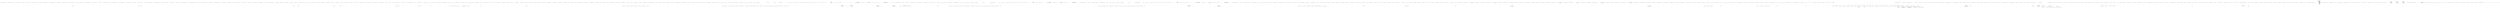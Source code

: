 digraph  {
n0 [cluster="RestSharp.Tests.JsonTests.Can_Deserialize_4sq_Json_With_Root_Element_Specified()", label="Entry RestSharp.Tests.JsonTests.Can_Deserialize_4sq_Json_With_Root_Element_Specified()", span="38-38"];
n1 [cluster="RestSharp.Tests.JsonTests.Can_Deserialize_4sq_Json_With_Root_Element_Specified()", label="var doc = File.ReadAllText(Path.Combine(''SampleData'', ''4sq.txt''))", span="40-40"];
n2 [cluster="RestSharp.Tests.JsonTests.Can_Deserialize_4sq_Json_With_Root_Element_Specified()", label="var json = new JsonDeserializer()", span="42-42"];
n4 [cluster="RestSharp.Tests.JsonTests.Can_Deserialize_4sq_Json_With_Root_Element_Specified()", label="var output = json.Deserialize<VenuesResponse>(new RestResponse { Content = doc })", span="45-45"];
n7 [cluster="System.IO.Path.Combine(string, string)", label="Entry System.IO.Path.Combine(string, string)", span="0-0"];
n8 [cluster="System.IO.File.ReadAllText(string)", label="Entry System.IO.File.ReadAllText(string)", span="0-0"];
n3 [cluster="RestSharp.Tests.JsonTests.Can_Deserialize_4sq_Json_With_Root_Element_Specified()", label="json.RootElement = ''response''", span="43-43"];
n9 [cluster="RestSharp.Deserializers.JsonDeserializer.JsonDeserializer()", label="Entry RestSharp.Deserializers.JsonDeserializer.JsonDeserializer()", span="16-16"];
n5 [cluster="RestSharp.Tests.JsonTests.Can_Deserialize_4sq_Json_With_Root_Element_Specified()", label="Assert.NotEmpty(output.Groups)", span="47-47"];
n10 [cluster="RestSharp.RestResponse.RestResponse()", label="Entry RestSharp.RestResponse.RestResponse()", span="169-169"];
n11 [cluster="RestSharp.Deserializers.JsonDeserializer.Deserialize<T>(RestSharp.IRestResponse)", label="Entry RestSharp.Deserializers.JsonDeserializer.Deserialize<T>(RestSharp.IRestResponse)", span="21-21"];
n6 [cluster="RestSharp.Tests.JsonTests.Can_Deserialize_4sq_Json_With_Root_Element_Specified()", label="Exit RestSharp.Tests.JsonTests.Can_Deserialize_4sq_Json_With_Root_Element_Specified()", span="38-38"];
n13 [cluster="RestSharp.Tests.JsonTests.Can_Deserialize_Lists_of_Simple_Types()", label="Entry RestSharp.Tests.JsonTests.Can_Deserialize_Lists_of_Simple_Types()", span="51-51"];
n14 [cluster="RestSharp.Tests.JsonTests.Can_Deserialize_Lists_of_Simple_Types()", label="var doc = File.ReadAllText(Path.Combine(''SampleData'', ''jsonlists.txt''))", span="53-53"];
n15 [cluster="RestSharp.Tests.JsonTests.Can_Deserialize_Lists_of_Simple_Types()", label="var json = new JsonDeserializer ()", span="54-54"];
n16 [cluster="RestSharp.Tests.JsonTests.Can_Deserialize_Lists_of_Simple_Types()", label="var output = json.Deserialize<JsonLists> (new RestResponse { Content = doc })", span="56-56"];
n17 [cluster="RestSharp.Tests.JsonTests.Can_Deserialize_Lists_of_Simple_Types()", label="Assert.NotEmpty (output.Names)", span="58-58"];
n18 [cluster="RestSharp.Tests.JsonTests.Can_Deserialize_Lists_of_Simple_Types()", label="Assert.NotEmpty (output.Numbers)", span="59-59"];
n19 [cluster="RestSharp.Tests.JsonTests.Can_Deserialize_Lists_of_Simple_Types()", label="Exit RestSharp.Tests.JsonTests.Can_Deserialize_Lists_of_Simple_Types()", span="51-51"];
n20 [cluster="RestSharp.Tests.JsonTests.Can_Deserialize_Simple_Generic_List_of_Simple_Types()", label="Entry RestSharp.Tests.JsonTests.Can_Deserialize_Simple_Generic_List_of_Simple_Types()", span="63-63"];
n21 [cluster="RestSharp.Tests.JsonTests.Can_Deserialize_Simple_Generic_List_of_Simple_Types()", label="string content = ''{\''users\'':[\''johnsheehan\'',\''jagregory\'',\''drusellers\'',\''structuremap\'']}''", span="65-65"];
n22 [cluster="RestSharp.Tests.JsonTests.Can_Deserialize_Simple_Generic_List_of_Simple_Types()", label="var json = new JsonDeserializer {RootElement = ''users''}", span="66-66"];
n23 [cluster="RestSharp.Tests.JsonTests.Can_Deserialize_Simple_Generic_List_of_Simple_Types()", label="var output = json.Deserialize<List<string>>(new RestResponse {Content = content})", span="68-68"];
n24 [cluster="RestSharp.Tests.JsonTests.Can_Deserialize_Simple_Generic_List_of_Simple_Types()", label="Assert.NotEmpty(output)", span="70-70"];
n25 [cluster="RestSharp.Tests.JsonTests.Can_Deserialize_Simple_Generic_List_of_Simple_Types()", label="Exit RestSharp.Tests.JsonTests.Can_Deserialize_Simple_Generic_List_of_Simple_Types()", span="63-63"];
n26 [cluster="RestSharp.Tests.JsonTests.Can_Deserialize_Simple_Generic_List_of_Simple_Types_With_Nulls()", label="Entry RestSharp.Tests.JsonTests.Can_Deserialize_Simple_Generic_List_of_Simple_Types_With_Nulls()", span="74-74"];
n27 [cluster="RestSharp.Tests.JsonTests.Can_Deserialize_Simple_Generic_List_of_Simple_Types_With_Nulls()", label="string content = ''{\''users\'':[\''johnsheehan\'',\''jagregory\'',null,\''drusellers\'',\''structuremap\'']}''", span="76-76"];
n28 [cluster="RestSharp.Tests.JsonTests.Can_Deserialize_Simple_Generic_List_of_Simple_Types_With_Nulls()", label="var json = new JsonDeserializer { RootElement = ''users'' }", span="77-77"];
n29 [cluster="RestSharp.Tests.JsonTests.Can_Deserialize_Simple_Generic_List_of_Simple_Types_With_Nulls()", label="var output = json.Deserialize<List<string>> (new RestResponse { Content = content })", span="79-79"];
n30 [cluster="RestSharp.Tests.JsonTests.Can_Deserialize_Simple_Generic_List_of_Simple_Types_With_Nulls()", label="Assert.NotEmpty (output)", span="81-81"];
n31 [cluster="RestSharp.Tests.JsonTests.Can_Deserialize_Simple_Generic_List_of_Simple_Types_With_Nulls()", label="Assert.Equal (null, output[2])", span="82-82"];
n32 [cluster="RestSharp.Tests.JsonTests.Can_Deserialize_Simple_Generic_List_of_Simple_Types_With_Nulls()", label="Assert.Equal (5, output.Count)", span="83-83"];
n33 [cluster="RestSharp.Tests.JsonTests.Can_Deserialize_Simple_Generic_List_of_Simple_Types_With_Nulls()", label="Exit RestSharp.Tests.JsonTests.Can_Deserialize_Simple_Generic_List_of_Simple_Types_With_Nulls()", span="74-74"];
n35 [cluster="RestSharp.Tests.JsonTests.Can_Deserialize_Simple_Generic_List_Given_Item_Without_Array()", label="Entry RestSharp.Tests.JsonTests.Can_Deserialize_Simple_Generic_List_Given_Item_Without_Array()", span="87-87"];
n36 [cluster="RestSharp.Tests.JsonTests.Can_Deserialize_Simple_Generic_List_Given_Item_Without_Array()", label="string content = ''{\''users\'':\''johnsheehan\''}''", span="89-89"];
n37 [cluster="RestSharp.Tests.JsonTests.Can_Deserialize_Simple_Generic_List_Given_Item_Without_Array()", label="var json = new JsonDeserializer { RootElement = ''users'' }", span="90-90"];
n38 [cluster="RestSharp.Tests.JsonTests.Can_Deserialize_Simple_Generic_List_Given_Item_Without_Array()", label="var output = json.Deserialize<List<string>> (new RestResponse { Content = content })", span="92-92"];
n39 [cluster="RestSharp.Tests.JsonTests.Can_Deserialize_Simple_Generic_List_Given_Item_Without_Array()", label="Assert.True (output.SequenceEqual (new[] { ''johnsheehan'' }))", span="94-94"];
n40 [cluster="RestSharp.Tests.JsonTests.Can_Deserialize_Simple_Generic_List_Given_Item_Without_Array()", label="Exit RestSharp.Tests.JsonTests.Can_Deserialize_Simple_Generic_List_Given_Item_Without_Array()", span="87-87"];
n43 [cluster="RestSharp.Tests.JsonTests.Can_Deserialize_Simple_Generic_List_Given_Toplevel_Item_Without_Array()", label="Entry RestSharp.Tests.JsonTests.Can_Deserialize_Simple_Generic_List_Given_Toplevel_Item_Without_Array()", span="98-98"];
n44 [cluster="RestSharp.Tests.JsonTests.Can_Deserialize_Simple_Generic_List_Given_Toplevel_Item_Without_Array()", label="string content = ''\''johnsheehan\''''", span="100-100"];
n45 [cluster="RestSharp.Tests.JsonTests.Can_Deserialize_Simple_Generic_List_Given_Toplevel_Item_Without_Array()", label="var json = new JsonDeserializer ()", span="101-101"];
n46 [cluster="RestSharp.Tests.JsonTests.Can_Deserialize_Simple_Generic_List_Given_Toplevel_Item_Without_Array()", label="var output = json.Deserialize<List<string>> (new RestResponse { Content = content })", span="103-103"];
n47 [cluster="RestSharp.Tests.JsonTests.Can_Deserialize_Simple_Generic_List_Given_Toplevel_Item_Without_Array()", label="Assert.True (output.SequenceEqual (new[] { ''johnsheehan'' }))", span="105-105"];
n48 [cluster="RestSharp.Tests.JsonTests.Can_Deserialize_Simple_Generic_List_Given_Toplevel_Item_Without_Array()", label="Exit RestSharp.Tests.JsonTests.Can_Deserialize_Simple_Generic_List_Given_Toplevel_Item_Without_Array()", span="98-98"];
n49 [cluster="RestSharp.Tests.JsonTests.Can_Deserialize_From_Root_Element()", label="Entry RestSharp.Tests.JsonTests.Can_Deserialize_From_Root_Element()", span="109-109"];
n50 [cluster="RestSharp.Tests.JsonTests.Can_Deserialize_From_Root_Element()", label="var doc = File.ReadAllText(Path.Combine(''SampleData'', ''sojson.txt''))", span="111-111"];
n51 [cluster="RestSharp.Tests.JsonTests.Can_Deserialize_From_Root_Element()", label="var json = new JsonDeserializer()", span="113-113"];
n53 [cluster="RestSharp.Tests.JsonTests.Can_Deserialize_From_Root_Element()", label="var output = json.Deserialize<SOUser>(new RestResponse { Content = doc })", span="116-116"];
n52 [cluster="RestSharp.Tests.JsonTests.Can_Deserialize_From_Root_Element()", label="json.RootElement = ''User''", span="114-114"];
n54 [cluster="RestSharp.Tests.JsonTests.Can_Deserialize_From_Root_Element()", label="Assert.Equal(''John Sheehan'', output.DisplayName)", span="117-117"];
n55 [cluster="RestSharp.Tests.JsonTests.Can_Deserialize_From_Root_Element()", label="Exit RestSharp.Tests.JsonTests.Can_Deserialize_From_Root_Element()", span="109-109"];
n56 [cluster="RestSharp.Tests.JsonTests.Can_Deserialize_Generic_Members()", label="Entry RestSharp.Tests.JsonTests.Can_Deserialize_Generic_Members()", span="121-121"];
n57 [cluster="RestSharp.Tests.JsonTests.Can_Deserialize_Generic_Members()", label="var doc = File.ReadAllText(Path.Combine(''SampleData'', ''GenericWithList.txt''))", span="123-123"];
n58 [cluster="RestSharp.Tests.JsonTests.Can_Deserialize_Generic_Members()", label="var json = new JsonDeserializer()", span="124-124"];
n59 [cluster="RestSharp.Tests.JsonTests.Can_Deserialize_Generic_Members()", label="var output = json.Deserialize<Generic<GenericWithList<Foe>>>(new RestResponse { Content = doc })", span="126-126"];
n60 [cluster="RestSharp.Tests.JsonTests.Can_Deserialize_Generic_Members()", label="Assert.Equal(''Foe sho'', output.Data.Items[0].Nickname)", span="127-127"];
n61 [cluster="RestSharp.Tests.JsonTests.Can_Deserialize_Generic_Members()", label="Exit RestSharp.Tests.JsonTests.Can_Deserialize_Generic_Members()", span="121-121"];
n62 [cluster="RestSharp.Tests.JsonTests.Can_Deserialize_List_of_Guid()", label="Entry RestSharp.Tests.JsonTests.Can_Deserialize_List_of_Guid()", span="131-131"];
n63 [cluster="RestSharp.Tests.JsonTests.Can_Deserialize_List_of_Guid()", label="Guid ID1 = new Guid(''b0e5c11f-e944-478c-aadd-753b956d0c8c'')", span="133-133"];
n64 [cluster="RestSharp.Tests.JsonTests.Can_Deserialize_List_of_Guid()", label="Guid ID2 = new Guid(''809399fa-21c4-4dca-8dcd-34cb697fbca0'')", span="134-134"];
n66 [cluster="RestSharp.Tests.JsonTests.Can_Deserialize_List_of_Guid()", label="data[''Ids''] = new JArray(ID1, ID2)", span="136-136"];
n71 [cluster="RestSharp.Tests.JsonTests.Can_Deserialize_List_of_Guid()", label="Assert.Equal(ID1, p.Ids[0])", span="143-143"];
n74 [cluster="System.Guid.Guid(string)", label="Entry System.Guid.Guid(string)", span="0-0"];
n65 [cluster="RestSharp.Tests.JsonTests.Can_Deserialize_List_of_Guid()", label="var data = new JObject()", span="135-135"];
n72 [cluster="RestSharp.Tests.JsonTests.Can_Deserialize_List_of_Guid()", label="Assert.Equal(ID2, p.Ids[1])", span="144-144"];
n68 [cluster="RestSharp.Tests.JsonTests.Can_Deserialize_List_of_Guid()", label="var response = new RestResponse { Content = data.ToString() }", span="139-139"];
n67 [cluster="RestSharp.Tests.JsonTests.Can_Deserialize_List_of_Guid()", label="var d = new JsonDeserializer()", span="138-138"];
n69 [cluster="RestSharp.Tests.JsonTests.Can_Deserialize_List_of_Guid()", label="var p = d.Deserialize<GuidList>(response)", span="140-140"];
n70 [cluster="RestSharp.Tests.JsonTests.Can_Deserialize_List_of_Guid()", label="Assert.Equal(2, p.Ids.Count)", span="142-142"];
n73 [cluster="RestSharp.Tests.JsonTests.Can_Deserialize_List_of_Guid()", label="Exit RestSharp.Tests.JsonTests.Can_Deserialize_List_of_Guid()", span="131-131"];
n78 [cluster="RestSharp.Tests.JsonTests.Can_Deserialize_Generic_List_of_DateTime()", label="Entry RestSharp.Tests.JsonTests.Can_Deserialize_Generic_List_of_DateTime()", span="148-148"];
n79 [cluster="RestSharp.Tests.JsonTests.Can_Deserialize_Generic_List_of_DateTime()", label="DateTime Item1 = new DateTime(2010, 2, 8, 11, 11, 11)", span="150-150"];
n80 [cluster="RestSharp.Tests.JsonTests.Can_Deserialize_Generic_List_of_DateTime()", label="DateTime Item2 = Item1.AddSeconds(12345)", span="151-151"];
n82 [cluster="RestSharp.Tests.JsonTests.Can_Deserialize_Generic_List_of_DateTime()", label="data[''Items''] = new JArray(Item1.ToString(''u''), Item2.ToString(''u''))", span="153-153"];
n87 [cluster="RestSharp.Tests.JsonTests.Can_Deserialize_Generic_List_of_DateTime()", label="Assert.Equal(Item1, p.Items[0])", span="160-160"];
n90 [cluster="System.DateTime.DateTime(int, int, int, int, int, int)", label="Entry System.DateTime.DateTime(int, int, int, int, int, int)", span="0-0"];
n81 [cluster="RestSharp.Tests.JsonTests.Can_Deserialize_Generic_List_of_DateTime()", label="var data = new JObject()", span="152-152"];
n88 [cluster="RestSharp.Tests.JsonTests.Can_Deserialize_Generic_List_of_DateTime()", label="Assert.Equal(Item2, p.Items[1])", span="161-161"];
n91 [cluster="System.DateTime.AddSeconds(double)", label="Entry System.DateTime.AddSeconds(double)", span="0-0"];
n84 [cluster="RestSharp.Tests.JsonTests.Can_Deserialize_Generic_List_of_DateTime()", label="var response = new RestResponse { Content = data.ToString() }", span="156-156"];
n83 [cluster="RestSharp.Tests.JsonTests.Can_Deserialize_Generic_List_of_DateTime()", label="var d = new JsonDeserializer()", span="155-155"];
n92 [cluster="System.DateTime.ToString(string)", label="Entry System.DateTime.ToString(string)", span="0-0"];
n85 [cluster="RestSharp.Tests.JsonTests.Can_Deserialize_Generic_List_of_DateTime()", label="var p = d.Deserialize<GenericWithList<DateTime>>(response)", span="157-157"];
n86 [cluster="RestSharp.Tests.JsonTests.Can_Deserialize_Generic_List_of_DateTime()", label="Assert.Equal(2, p.Items.Count)", span="159-159"];
n89 [cluster="RestSharp.Tests.JsonTests.Can_Deserialize_Generic_List_of_DateTime()", label="Exit RestSharp.Tests.JsonTests.Can_Deserialize_Generic_List_of_DateTime()", span="148-148"];
n93 [cluster="RestSharp.Tests.JsonTests.Can_Deserialize_Empty_Elements_to_Nullable_Values()", label="Entry RestSharp.Tests.JsonTests.Can_Deserialize_Empty_Elements_to_Nullable_Values()", span="165-165"];
n94 [cluster="RestSharp.Tests.JsonTests.Can_Deserialize_Empty_Elements_to_Nullable_Values()", label="var doc = CreateJsonWithNullValues()", span="167-167"];
d104 [cluster="RestSharp.Tests.JsonTests.Can_Deserialize_Empty_Elements_to_Nullable_Values()", color=green, community=0, label="var doc = CreateJsonWithEmptyValues()", prediction=0, span="180-180"];
n95 [cluster="RestSharp.Tests.JsonTests.Can_Deserialize_Empty_Elements_to_Nullable_Values()", label="var json = new JsonDeserializer()", span="169-169"];
n96 [cluster="RestSharp.Tests.JsonTests.Can_Deserialize_Empty_Elements_to_Nullable_Values()", label="var output = json.Deserialize<NullableValues>(new RestResponse { Content = doc })", span="170-170"];
n101 [cluster="RestSharp.Tests.JsonTests.CreateJsonWithNullValues()", label="Entry RestSharp.Tests.JsonTests.CreateJsonWithNullValues()", span="753-753"];
n97 [cluster="RestSharp.Tests.JsonTests.Can_Deserialize_Empty_Elements_to_Nullable_Values()", label="Assert.Null(output.Id)", span="172-172"];
n98 [cluster="RestSharp.Tests.JsonTests.Can_Deserialize_Empty_Elements_to_Nullable_Values()", label="Assert.Null(output.StartDate)", span="173-173"];
n99 [cluster="RestSharp.Tests.JsonTests.Can_Deserialize_Empty_Elements_to_Nullable_Values()", label="Assert.Null(output.UniqueId)", span="174-174"];
n100 [cluster="RestSharp.Tests.JsonTests.Can_Deserialize_Empty_Elements_to_Nullable_Values()", label="Exit RestSharp.Tests.JsonTests.Can_Deserialize_Empty_Elements_to_Nullable_Values()", span="165-165"];
d105 [cluster="RestSharp.Tests.JsonTests.Can_Deserialize_Empty_Elements_to_Nullable_Values()", color=green, community=0, label="var json = new JsonDeserializer()", prediction=1, span="182-182"];
d106 [cluster="RestSharp.Tests.JsonTests.Can_Deserialize_Empty_Elements_to_Nullable_Values()", color=green, community=0, label="var output = json.Deserialize<NullableValues>(new RestResponse { Content = doc })", prediction=2, span="183-183"];
d111 [cluster="RestSharp.Tests.JsonTests.CreateJsonWithEmptyValues()", label="Entry RestSharp.Tests.JsonTests.CreateJsonWithEmptyValues()", span="776-776"];
d107 [cluster="RestSharp.Tests.JsonTests.Can_Deserialize_Empty_Elements_to_Nullable_Values()", color=green, community=0, label="Assert.Null(output.Id)", prediction=3, span="185-185"];
d108 [cluster="RestSharp.Tests.JsonTests.Can_Deserialize_Empty_Elements_to_Nullable_Values()", color=green, community=0, label="Assert.Null(output.StartDate)", prediction=2, span="186-186"];
d109 [cluster="RestSharp.Tests.JsonTests.Can_Deserialize_Empty_Elements_to_Nullable_Values()", color=green, community=0, label="Assert.Null(output.UniqueId)", prediction=2, span="187-187"];
n471 [cluster="RestSharp.Tests.JsonTests.CreateJsonWithNullValues()", label="var doc = new JObject()", span="755-755"];
n472 [cluster="RestSharp.Tests.JsonTests.CreateJsonWithNullValues()", label="doc[''Id''] = null", span="756-756"];
n473 [cluster="RestSharp.Tests.JsonTests.CreateJsonWithNullValues()", label="doc[''StartDate''] = null", span="757-757"];
n474 [cluster="RestSharp.Tests.JsonTests.CreateJsonWithNullValues()", label="doc[''UniqueId''] = null", span="758-758"];
n475 [cluster="RestSharp.Tests.JsonTests.CreateJsonWithNullValues()", label="return doc.ToString();", span="760-760"];
n476 [cluster="RestSharp.Tests.JsonTests.CreateJsonWithNullValues()", label="Exit RestSharp.Tests.JsonTests.CreateJsonWithNullValues()", span="753-753"];
n103 [cluster="RestSharp.Tests.JsonTests.Can_Deserialize_Elements_to_Nullable_Values()", label="Entry RestSharp.Tests.JsonTests.Can_Deserialize_Elements_to_Nullable_Values()", span="178-178"];
n104 [cluster="RestSharp.Tests.JsonTests.Can_Deserialize_Elements_to_Nullable_Values()", label="var doc = CreateJsonWithoutEmptyValues()", span="180-180"];
n105 [cluster="RestSharp.Tests.JsonTests.Can_Deserialize_Elements_to_Nullable_Values()", label="var json = new JsonDeserializer()", span="182-182"];
n106 [cluster="RestSharp.Tests.JsonTests.Can_Deserialize_Elements_to_Nullable_Values()", label="var output = json.Deserialize<NullableValues>(new RestResponse { Content = doc })", span="183-183"];
n115 [cluster="RestSharp.Tests.JsonTests.CreateJsonWithoutEmptyValues()", label="Entry RestSharp.Tests.JsonTests.CreateJsonWithoutEmptyValues()", span="763-763"];
n107 [cluster="RestSharp.Tests.JsonTests.Can_Deserialize_Elements_to_Nullable_Values()", label="Assert.NotNull(output.Id)", span="185-185"];
n108 [cluster="RestSharp.Tests.JsonTests.Can_Deserialize_Elements_to_Nullable_Values()", label="Assert.NotNull(output.StartDate)", span="186-186"];
n109 [cluster="RestSharp.Tests.JsonTests.Can_Deserialize_Elements_to_Nullable_Values()", label="Assert.NotNull(output.UniqueId)", span="187-187"];
n110 [cluster="RestSharp.Tests.JsonTests.Can_Deserialize_Elements_to_Nullable_Values()", label="Assert.Equal(123, output.Id)", span="189-189"];
n111 [cluster="RestSharp.Tests.JsonTests.Can_Deserialize_Elements_to_Nullable_Values()", label="Assert.NotNull(output.StartDate)", span="190-190"];
n112 [cluster="RestSharp.Tests.JsonTests.Can_Deserialize_Elements_to_Nullable_Values()", label="Assert.Equal(\r\n				new DateTime(2010, 2, 21, 9, 35, 00, DateTimeKind.Utc),\r\n				output.StartDate.Value)", span="191-193"];
n113 [cluster="RestSharp.Tests.JsonTests.Can_Deserialize_Elements_to_Nullable_Values()", label="Assert.Equal(new Guid(GuidString), output.UniqueId)", span="194-194"];
n117 [cluster="System.DateTime.DateTime(int, int, int, int, int, int, System.DateTimeKind)", label="Entry System.DateTime.DateTime(int, int, int, int, int, int, System.DateTimeKind)", span="0-0"];
n114 [cluster="RestSharp.Tests.JsonTests.Can_Deserialize_Elements_to_Nullable_Values()", label="Exit RestSharp.Tests.JsonTests.Can_Deserialize_Elements_to_Nullable_Values()", span="178-178"];
n477 [cluster="RestSharp.Tests.JsonTests.CreateJsonWithoutEmptyValues()", label="var doc = new JObject()", span="765-765"];
n478 [cluster="RestSharp.Tests.JsonTests.CreateJsonWithoutEmptyValues()", label="doc[''Id''] = 123", span="766-766"];
n479 [cluster="RestSharp.Tests.JsonTests.CreateJsonWithoutEmptyValues()", label="doc[''StartDate''] = new DateTime(2010, 2, 21, 9, 35, 00, DateTimeKind.Utc)", span="767-767"];
n480 [cluster="RestSharp.Tests.JsonTests.CreateJsonWithoutEmptyValues()", label="doc[''UniqueId''] = new Guid(GuidString).ToString()", span="768-768"];
n481 [cluster="RestSharp.Tests.JsonTests.CreateJsonWithoutEmptyValues()", label="return doc.ToString();", span="770-770"];
n470 [cluster="System.Guid.ToString()", label="Entry System.Guid.ToString()", span="0-0"];
n482 [cluster="RestSharp.Tests.JsonTests.CreateJsonWithoutEmptyValues()", label="Exit RestSharp.Tests.JsonTests.CreateJsonWithoutEmptyValues()", span="763-763"];
n118 [cluster="RestSharp.Tests.JsonTests.Can_Deserialize_Custom_Formatted_Date()", label="Entry RestSharp.Tests.JsonTests.Can_Deserialize_Custom_Formatted_Date()", span="198-198"];
n119 [cluster="RestSharp.Tests.JsonTests.Can_Deserialize_Custom_Formatted_Date()", label="var culture = CultureInfo.InvariantCulture", span="200-200"];
n120 [cluster="RestSharp.Tests.JsonTests.Can_Deserialize_Custom_Formatted_Date()", label="var format = ''dd yyyy MMM, hh:mm ss tt''", span="201-201"];
n122 [cluster="RestSharp.Tests.JsonTests.Can_Deserialize_Custom_Formatted_Date()", label="var formatted = new\r\n			{\r\n				StartDate = date.ToString(format, culture)\r\n			}", span="204-207"];
n125 [cluster="RestSharp.Tests.JsonTests.Can_Deserialize_Custom_Formatted_Date()", label="var json = new JsonDeserializer { DateFormat = format, Culture = culture }", span="212-212"];
n121 [cluster="RestSharp.Tests.JsonTests.Can_Deserialize_Custom_Formatted_Date()", label="var date = new DateTime(2010, 2, 8, 11, 11, 11)", span="202-202"];
n127 [cluster="RestSharp.Tests.JsonTests.Can_Deserialize_Custom_Formatted_Date()", label="Assert.Equal(date, output.StartDate)", span="216-216"];
n123 [cluster="RestSharp.Tests.JsonTests.Can_Deserialize_Custom_Formatted_Date()", label="var data = JsonConvert.SerializeObject(formatted)", span="209-209"];
n129 [cluster="System.DateTime.ToString(string, System.IFormatProvider)", label="Entry System.DateTime.ToString(string, System.IFormatProvider)", span="0-0"];
n124 [cluster="RestSharp.Tests.JsonTests.Can_Deserialize_Custom_Formatted_Date()", label="var response = new RestResponse { Content = data }", span="210-210"];
n126 [cluster="RestSharp.Tests.JsonTests.Can_Deserialize_Custom_Formatted_Date()", label="var output = json.Deserialize<PersonForJson>(response)", span="214-214"];
n128 [cluster="RestSharp.Tests.JsonTests.Can_Deserialize_Custom_Formatted_Date()", label="Exit RestSharp.Tests.JsonTests.Can_Deserialize_Custom_Formatted_Date()", span="198-198"];
n131 [cluster="RestSharp.Tests.JsonTests.Can_Deserialize_Root_Json_Array_To_List()", label="Entry RestSharp.Tests.JsonTests.Can_Deserialize_Root_Json_Array_To_List()", span="220-220"];
n132 [cluster="RestSharp.Tests.JsonTests.Can_Deserialize_Root_Json_Array_To_List()", label="var data = File.ReadAllText(Path.Combine(''SampleData'', ''jsonarray.txt''))", span="222-222"];
n133 [cluster="RestSharp.Tests.JsonTests.Can_Deserialize_Root_Json_Array_To_List()", label="var response = new RestResponse { Content = data }", span="223-223"];
n134 [cluster="RestSharp.Tests.JsonTests.Can_Deserialize_Root_Json_Array_To_List()", label="var json = new JsonDeserializer()", span="224-224"];
n135 [cluster="RestSharp.Tests.JsonTests.Can_Deserialize_Root_Json_Array_To_List()", label="var output = json.Deserialize<List<status>>(response)", span="225-225"];
n136 [cluster="RestSharp.Tests.JsonTests.Can_Deserialize_Root_Json_Array_To_List()", label="Assert.Equal(4, output.Count)", span="226-226"];
n137 [cluster="RestSharp.Tests.JsonTests.Can_Deserialize_Root_Json_Array_To_List()", label="Exit RestSharp.Tests.JsonTests.Can_Deserialize_Root_Json_Array_To_List()", span="220-220"];
n138 [cluster="RestSharp.Tests.JsonTests.Can_Deserialize_Root_Json_Array_To_Inherited_List()", label="Entry RestSharp.Tests.JsonTests.Can_Deserialize_Root_Json_Array_To_Inherited_List()", span="230-230"];
n139 [cluster="RestSharp.Tests.JsonTests.Can_Deserialize_Root_Json_Array_To_Inherited_List()", label="var data = File.ReadAllText(Path.Combine(''SampleData'', ''jsonarray.txt''))", span="232-232"];
n140 [cluster="RestSharp.Tests.JsonTests.Can_Deserialize_Root_Json_Array_To_Inherited_List()", label="var response = new RestResponse { Content = data }", span="233-233"];
n141 [cluster="RestSharp.Tests.JsonTests.Can_Deserialize_Root_Json_Array_To_Inherited_List()", label="var json = new JsonDeserializer()", span="234-234"];
n142 [cluster="RestSharp.Tests.JsonTests.Can_Deserialize_Root_Json_Array_To_Inherited_List()", label="var output = json.Deserialize<StatusList>(response)", span="235-235"];
n143 [cluster="RestSharp.Tests.JsonTests.Can_Deserialize_Root_Json_Array_To_Inherited_List()", label="Assert.Equal(4, output.Count)", span="236-236"];
n144 [cluster="RestSharp.Tests.JsonTests.Can_Deserialize_Root_Json_Array_To_Inherited_List()", label="Exit RestSharp.Tests.JsonTests.Can_Deserialize_Root_Json_Array_To_Inherited_List()", span="230-230"];
n145 [cluster="RestSharp.Tests.JsonTests.Can_Deserialize_Various_Enum_Values()", label="Entry RestSharp.Tests.JsonTests.Can_Deserialize_Various_Enum_Values()", span="240-240"];
n146 [cluster="RestSharp.Tests.JsonTests.Can_Deserialize_Various_Enum_Values()", label="var data = File.ReadAllText (Path.Combine (''SampleData'', ''jsonenums.txt''))", span="242-242"];
n147 [cluster="RestSharp.Tests.JsonTests.Can_Deserialize_Various_Enum_Values()", label="var response = new RestResponse { Content = data }", span="243-243"];
n148 [cluster="RestSharp.Tests.JsonTests.Can_Deserialize_Various_Enum_Values()", label="var json = new JsonDeserializer ()", span="244-244"];
n149 [cluster="RestSharp.Tests.JsonTests.Can_Deserialize_Various_Enum_Values()", label="var output = json.Deserialize<JsonEnumsTestStructure>(response)", span="245-245"];
n150 [cluster="RestSharp.Tests.JsonTests.Can_Deserialize_Various_Enum_Values()", label="Assert.Equal(Disposition.Friendly,output.Upper)", span="247-247"];
n151 [cluster="RestSharp.Tests.JsonTests.Can_Deserialize_Various_Enum_Values()", label="Assert.Equal(Disposition.Friendly,output.Lower)", span="248-248"];
n152 [cluster="RestSharp.Tests.JsonTests.Can_Deserialize_Various_Enum_Values()", label="Assert.Equal(Disposition.SoSo,output.CamelCased)", span="249-249"];
n153 [cluster="RestSharp.Tests.JsonTests.Can_Deserialize_Various_Enum_Values()", label="Assert.Equal(Disposition.SoSo,output.Underscores)", span="250-250"];
n154 [cluster="RestSharp.Tests.JsonTests.Can_Deserialize_Various_Enum_Values()", label="Assert.Equal(Disposition.SoSo,output.LowerUnderscores)", span="251-251"];
n155 [cluster="RestSharp.Tests.JsonTests.Can_Deserialize_Various_Enum_Values()", label="Assert.Equal(Disposition.SoSo,output.Dashes)", span="252-252"];
n156 [cluster="RestSharp.Tests.JsonTests.Can_Deserialize_Various_Enum_Values()", label="Assert.Equal(Disposition.SoSo,output.LowerDashes)", span="253-253"];
n157 [cluster="RestSharp.Tests.JsonTests.Can_Deserialize_Various_Enum_Values()", label="Assert.Equal(Disposition.SoSo,output.Integer)", span="254-254"];
n158 [cluster="RestSharp.Tests.JsonTests.Can_Deserialize_Various_Enum_Values()", label="Exit RestSharp.Tests.JsonTests.Can_Deserialize_Various_Enum_Values()", span="240-240"];
n159 [cluster="RestSharp.Tests.JsonTests.Deserialization_Of_Undefined_Int_Value_Returns_Enum_Default()", label="Entry RestSharp.Tests.JsonTests.Deserialization_Of_Undefined_Int_Value_Returns_Enum_Default()", span="258-258"];
n160 [cluster="RestSharp.Tests.JsonTests.Deserialization_Of_Undefined_Int_Value_Returns_Enum_Default()", label="string data = @''{ ''''Integer'''' : 1024 }''", span="260-260"];
n161 [cluster="RestSharp.Tests.JsonTests.Deserialization_Of_Undefined_Int_Value_Returns_Enum_Default()", label="var response = new RestResponse { Content = data }", span="261-261"];
n162 [cluster="RestSharp.Tests.JsonTests.Deserialization_Of_Undefined_Int_Value_Returns_Enum_Default()", label="var json = new JsonDeserializer ()", span="262-262"];
n163 [cluster="RestSharp.Tests.JsonTests.Deserialization_Of_Undefined_Int_Value_Returns_Enum_Default()", label="var result = json.Deserialize<JsonEnumsTestStructure>(response)", span="263-263"];
n164 [cluster="RestSharp.Tests.JsonTests.Deserialization_Of_Undefined_Int_Value_Returns_Enum_Default()", label="Assert.Equal(Disposition.Friendly,result.Integer)", span="264-264"];
n165 [cluster="RestSharp.Tests.JsonTests.Deserialization_Of_Undefined_Int_Value_Returns_Enum_Default()", label="Exit RestSharp.Tests.JsonTests.Deserialization_Of_Undefined_Int_Value_Returns_Enum_Default()", span="258-258"];
n166 [cluster="RestSharp.Tests.JsonTests.Can_Deserialize_Guid_String_Fields()", label="Entry RestSharp.Tests.JsonTests.Can_Deserialize_Guid_String_Fields()", span="268-268"];
n167 [cluster="RestSharp.Tests.JsonTests.Can_Deserialize_Guid_String_Fields()", label="var doc = new JObject()", span="270-270"];
n168 [cluster="RestSharp.Tests.JsonTests.Can_Deserialize_Guid_String_Fields()", label="doc[''Guid''] = GuidString", span="271-271"];
n170 [cluster="RestSharp.Tests.JsonTests.Can_Deserialize_Guid_String_Fields()", label="var response = new RestResponse { Content = doc.ToString() }", span="274-274"];
n169 [cluster="RestSharp.Tests.JsonTests.Can_Deserialize_Guid_String_Fields()", label="var d = new JsonDeserializer()", span="273-273"];
n171 [cluster="RestSharp.Tests.JsonTests.Can_Deserialize_Guid_String_Fields()", label="var p = d.Deserialize<PersonForJson>(response)", span="275-275"];
n172 [cluster="RestSharp.Tests.JsonTests.Can_Deserialize_Guid_String_Fields()", label="Assert.Equal(new Guid(GuidString), p.Guid)", span="277-277"];
n173 [cluster="RestSharp.Tests.JsonTests.Can_Deserialize_Guid_String_Fields()", label="Exit RestSharp.Tests.JsonTests.Can_Deserialize_Guid_String_Fields()", span="268-268"];
n174 [cluster="RestSharp.Tests.JsonTests.Can_Deserialize_Quoted_Primitive()", label="Entry RestSharp.Tests.JsonTests.Can_Deserialize_Quoted_Primitive()", span="281-281"];
n175 [cluster="RestSharp.Tests.JsonTests.Can_Deserialize_Quoted_Primitive()", label="var doc = new JObject()", span="283-283"];
n176 [cluster="RestSharp.Tests.JsonTests.Can_Deserialize_Quoted_Primitive()", label="doc[''Age''] = ''28''", span="284-284"];
n178 [cluster="RestSharp.Tests.JsonTests.Can_Deserialize_Quoted_Primitive()", label="var response = new RestResponse { Content = doc.ToString() }", span="287-287"];
n177 [cluster="RestSharp.Tests.JsonTests.Can_Deserialize_Quoted_Primitive()", label="var d = new JsonDeserializer()", span="286-286"];
n179 [cluster="RestSharp.Tests.JsonTests.Can_Deserialize_Quoted_Primitive()", label="var p = d.Deserialize<PersonForJson>(response)", span="288-288"];
n180 [cluster="RestSharp.Tests.JsonTests.Can_Deserialize_Quoted_Primitive()", label="Assert.Equal(28, p.Age)", span="290-290"];
n181 [cluster="RestSharp.Tests.JsonTests.Can_Deserialize_Quoted_Primitive()", label="Exit RestSharp.Tests.JsonTests.Can_Deserialize_Quoted_Primitive()", span="281-281"];
n182 [cluster="RestSharp.Tests.JsonTests.Can_Deserialize_With_Default_Root()", label="Entry RestSharp.Tests.JsonTests.Can_Deserialize_With_Default_Root()", span="294-294"];
n183 [cluster="RestSharp.Tests.JsonTests.Can_Deserialize_With_Default_Root()", label="var doc = CreateJson()", span="296-296"];
n184 [cluster="RestSharp.Tests.JsonTests.Can_Deserialize_With_Default_Root()", label="var d = new JsonDeserializer()", span="297-297"];
n185 [cluster="RestSharp.Tests.JsonTests.Can_Deserialize_With_Default_Root()", label="var response = new RestResponse { Content = doc }", span="298-298"];
n208 [cluster="RestSharp.Tests.JsonTests.CreateJson()", label="Entry RestSharp.Tests.JsonTests.CreateJson()", span="708-708"];
n186 [cluster="RestSharp.Tests.JsonTests.Can_Deserialize_With_Default_Root()", label="var p = d.Deserialize<PersonForJson>(response)", span="299-299"];
n187 [cluster="RestSharp.Tests.JsonTests.Can_Deserialize_With_Default_Root()", label="Assert.Equal(''John Sheehan'', p.Name)", span="301-301"];
n188 [cluster="RestSharp.Tests.JsonTests.Can_Deserialize_With_Default_Root()", label="Assert.Equal(new DateTime(2009, 9, 25, 0, 6, 1, DateTimeKind.Utc), p.StartDate)", span="302-302"];
n189 [cluster="RestSharp.Tests.JsonTests.Can_Deserialize_With_Default_Root()", label="Assert.Equal(28, p.Age)", span="303-303"];
n190 [cluster="RestSharp.Tests.JsonTests.Can_Deserialize_With_Default_Root()", label="Assert.Equal(long.MaxValue, p.BigNumber)", span="304-304"];
n191 [cluster="RestSharp.Tests.JsonTests.Can_Deserialize_With_Default_Root()", label="Assert.Equal(99.9999m, p.Percent)", span="305-305"];
n192 [cluster="RestSharp.Tests.JsonTests.Can_Deserialize_With_Default_Root()", label="Assert.Equal(false, p.IsCool)", span="306-306"];
n193 [cluster="RestSharp.Tests.JsonTests.Can_Deserialize_With_Default_Root()", label="Assert.Equal(new Uri(''http://example.com'', UriKind.RelativeOrAbsolute), p.Url)", span="307-307"];
n194 [cluster="RestSharp.Tests.JsonTests.Can_Deserialize_With_Default_Root()", label="Assert.Equal(new Uri(''/foo/bar'', UriKind.RelativeOrAbsolute), p.UrlPath)", span="308-308"];
n195 [cluster="RestSharp.Tests.JsonTests.Can_Deserialize_With_Default_Root()", label="Assert.Equal(Guid.Empty, p.EmptyGuid)", span="310-310"];
n196 [cluster="RestSharp.Tests.JsonTests.Can_Deserialize_With_Default_Root()", label="Assert.Equal(new Guid(GuidString), p.Guid)", span="311-311"];
n197 [cluster="RestSharp.Tests.JsonTests.Can_Deserialize_With_Default_Root()", label="Assert.Equal(Order.Third, p.Order)", span="313-313"];
n198 [cluster="RestSharp.Tests.JsonTests.Can_Deserialize_With_Default_Root()", label="Assert.Equal(Disposition.SoSo, p.Disposition)", span="314-314"];
n199 [cluster="RestSharp.Tests.JsonTests.Can_Deserialize_With_Default_Root()", label="Assert.NotNull(p.Friends)", span="316-316"];
n200 [cluster="RestSharp.Tests.JsonTests.Can_Deserialize_With_Default_Root()", label="Assert.Equal(10, p.Friends.Count)", span="317-317"];
n201 [cluster="RestSharp.Tests.JsonTests.Can_Deserialize_With_Default_Root()", label="Assert.NotNull(p.BestFriend)", span="319-319"];
n202 [cluster="RestSharp.Tests.JsonTests.Can_Deserialize_With_Default_Root()", label="Assert.Equal(''The Fonz'', p.BestFriend.Name)", span="320-320"];
n203 [cluster="RestSharp.Tests.JsonTests.Can_Deserialize_With_Default_Root()", label="Assert.Equal(1952, p.BestFriend.Since)", span="321-321"];
n204 [cluster="RestSharp.Tests.JsonTests.Can_Deserialize_With_Default_Root()", label="Assert.NotEmpty(p.Foes)", span="323-323"];
n205 [cluster="RestSharp.Tests.JsonTests.Can_Deserialize_With_Default_Root()", label="Assert.Equal(''Foe 1'', p.Foes[''dict1''].Nickname)", span="324-324"];
n206 [cluster="RestSharp.Tests.JsonTests.Can_Deserialize_With_Default_Root()", label="Assert.Equal(''Foe 2'', p.Foes[''dict2''].Nickname)", span="325-325"];
n209 [cluster="System.Uri.Uri(string, System.UriKind)", label="Entry System.Uri.Uri(string, System.UriKind)", span="0-0"];
n207 [cluster="RestSharp.Tests.JsonTests.Can_Deserialize_With_Default_Root()", label="Exit RestSharp.Tests.JsonTests.Can_Deserialize_With_Default_Root()", span="294-294"];
n444 [cluster="RestSharp.Tests.JsonTests.CreateJson()", label="var doc = new JObject()", span="710-710"];
d453 [cluster="RestSharp.Tests.JsonTests.CreateJson()", label="var doc = new JObject()", span="723-723"];
n445 [cluster="RestSharp.Tests.JsonTests.CreateJson()", label="doc[''Name''] = ''John Sheehan''", span="711-711"];
n446 [cluster="RestSharp.Tests.JsonTests.CreateJson()", label="doc[''StartDate''] = new DateTime(2009, 9, 25, 0, 6, 1, DateTimeKind.Utc)", span="712-712"];
n447 [cluster="RestSharp.Tests.JsonTests.CreateJson()", label="doc[''Age''] = 28", span="713-713"];
n448 [cluster="RestSharp.Tests.JsonTests.CreateJson()", label="doc[''Percent''] = 99.9999m", span="714-714"];
n449 [cluster="RestSharp.Tests.JsonTests.CreateJson()", label="doc[''BigNumber''] = long.MaxValue", span="715-715"];
n450 [cluster="RestSharp.Tests.JsonTests.CreateJson()", label="doc[''IsCool''] = false", span="716-716"];
n451 [cluster="RestSharp.Tests.JsonTests.CreateJson()", label="doc[''Ignore''] = ''dummy''", span="717-717"];
n452 [cluster="RestSharp.Tests.JsonTests.CreateJson()", label="doc[''ReadOnly''] = ''dummy''", span="718-718"];
n453 [cluster="RestSharp.Tests.JsonTests.CreateJson()", label="doc[''Url''] = ''http://example.com''", span="719-719"];
n454 [cluster="RestSharp.Tests.JsonTests.CreateJson()", label="doc[''UrlPath''] = ''/foo/bar''", span="720-720"];
n455 [cluster="RestSharp.Tests.JsonTests.CreateJson()", label="doc[''Order''] = ''third''", span="721-721"];
n456 [cluster="RestSharp.Tests.JsonTests.CreateJson()", label="doc[''Disposition''] = ''so_so''", span="722-722"];
n457 [cluster="RestSharp.Tests.JsonTests.CreateJson()", label="doc[''Guid''] = new Guid(GuidString).ToString()", span="724-724"];
n458 [cluster="RestSharp.Tests.JsonTests.CreateJson()", label="doc[''EmptyGuid''] = ''''", span="725-725"];
n459 [cluster="RestSharp.Tests.JsonTests.CreateJson()", label="doc[''BestFriend''] = new JObject(\r\n									new JProperty(''Name'', ''The Fonz''),\r\n									new JProperty(''Since'', 1952)\r\n								)", span="727-730"];
n465 [cluster="RestSharp.Tests.JsonTests.CreateJson()", label="doc[''Friends''] = friendsArray", span="741-741"];
n467 [cluster="RestSharp.Tests.JsonTests.CreateJson()", label="doc[''Foes''] = foesArray", span="748-748"];
n468 [cluster="RestSharp.Tests.JsonTests.CreateJson()", label="return doc.ToString();", span="750-750"];
d467 [cluster="RestSharp.Tests.JsonTests.CreateJson()", label="doc[''EmptyGuid''] = ''''", span="738-738"];
n460 [cluster="RestSharp.Tests.JsonTests.CreateJson()", label="var friendsArray = new JArray()", span="732-732"];
n461 [cluster="RestSharp.Tests.JsonTests.CreateJson()", label="int i = 0", span="733-733"];
n463 [cluster="RestSharp.Tests.JsonTests.CreateJson()", label="friendsArray.Add(new JObject(\r\n									new JProperty(''Name'', ''Friend'' + i),\r\n									new JProperty(''Since'', DateTime.Now.Year \\n- i)\r\n								))", span="735-738"];
n462 [cluster="RestSharp.Tests.JsonTests.CreateJson()", label="i < 10", span="733-733"];
n464 [cluster="RestSharp.Tests.JsonTests.CreateJson()", label="i++", span="733-733"];
n401 [cluster="RestSharp.Tests.JsonTests.CreateJsonWithUnderscores()", label="int i = 0", span="632-632"];
n466 [cluster="RestSharp.Tests.JsonTests.CreateJson()", label="var foesArray = new JObject(\r\n								new JProperty(''dict1'', new JObject(new JProperty(''Nickname'', ''Foe 1''))),\r\n								\\nnew JProperty(''dict2'', new JObject(new JProperty(''Nickname'', ''Foe 2'')))\r\n							)", span="743-746"];
n469 [cluster="RestSharp.Tests.JsonTests.CreateJson()", label="Exit RestSharp.Tests.JsonTests.CreateJson()", span="708-708"];
d468 [cluster="RestSharp.Tests.JsonTests.CreateJson()", label="doc[''BestFriend''] = new JObject(\n									new JProperty(''Name'', ''The Fonz''),\n									new JProperty(''Since'', 1952)\n								)", span="740-743"];
d474 [cluster="RestSharp.Tests.JsonTests.CreateJson()", label="doc[''Friends''] = friendsArray", span="754-754"];
d476 [cluster="RestSharp.Tests.JsonTests.CreateJson()", label="doc[''Foes''] = foesArray", span="761-761"];
d469 [cluster="RestSharp.Tests.JsonTests.CreateJson()", label="var friendsArray = new JArray()", span="745-745"];
d472 [cluster="RestSharp.Tests.JsonTests.CreateJson()", label="friendsArray.Add(new JObject(\n									new JProperty(''Name'', ''Friend'' + i),\n									new JProperty(''Since'', DateTime.Now.Year \\n- i)\n								))", span="748-751"];
d473 [cluster="RestSharp.Tests.JsonTests.CreateJson()", label="i++", span="746-746"];
d475 [cluster="RestSharp.Tests.JsonTests.CreateJson()", label="var foesArray = new JObject(\n								new JProperty(''dict1'', new JObject(new JProperty(''Nickname'', ''Foe 1''))),\n								new \\nJProperty(''dict2'', new JObject(new JProperty(''Nickname'', ''Foe 2'')))\n							)", span="756-759"];
d470 [cluster="RestSharp.Tests.JsonTests.CreateJson()", label="int i = 0", span="746-746"];
d471 [cluster="RestSharp.Tests.JsonTests.CreateJson()", label="i < 10", span="746-746"];
d410 [cluster="RestSharp.Tests.JsonTests.CreateJsonWithUnderscores()", label="int i = 0", span="645-645"];
n210 [cluster="RestSharp.Tests.JsonTests.Can_Deserialize_With_Default_Root_Alternative_Culture()", label="Entry RestSharp.Tests.JsonTests.Can_Deserialize_With_Default_Root_Alternative_Culture()", span="329-329"];
n211 [cluster="RestSharp.Tests.JsonTests.Can_Deserialize_With_Default_Root_Alternative_Culture()", label="new CultureChange(AlternativeCulture)", span="331-331"];
n212 [cluster="RestSharp.Tests.JsonTests.Can_Deserialize_With_Default_Root_Alternative_Culture()", label="Can_Deserialize_With_Default_Root()", span="333-333"];
n214 [cluster="RestSharp.Tests.CultureChange.CultureChange(string)", label="Entry RestSharp.Tests.CultureChange.CultureChange(string)", span="10-10"];
n213 [cluster="RestSharp.Tests.JsonTests.Can_Deserialize_With_Default_Root_Alternative_Culture()", label="Exit RestSharp.Tests.JsonTests.Can_Deserialize_With_Default_Root_Alternative_Culture()", span="329-329"];
n215 [cluster="RestSharp.Tests.JsonTests.Can_Deserialize_Names_With_Underscore_Prefix()", label="Entry RestSharp.Tests.JsonTests.Can_Deserialize_Names_With_Underscore_Prefix()", span="338-338"];
n216 [cluster="RestSharp.Tests.JsonTests.Can_Deserialize_Names_With_Underscore_Prefix()", label="var data = File.ReadAllText(Path.Combine(''SampleData'', ''underscore_prefix.txt''))", span="340-340"];
n217 [cluster="RestSharp.Tests.JsonTests.Can_Deserialize_Names_With_Underscore_Prefix()", label="var response = new RestResponse { Content = data }", span="341-341"];
n218 [cluster="RestSharp.Tests.JsonTests.Can_Deserialize_Names_With_Underscore_Prefix()", label="var json = new JsonDeserializer()", span="342-342"];
n220 [cluster="RestSharp.Tests.JsonTests.Can_Deserialize_Names_With_Underscore_Prefix()", label="var output = json.Deserialize<SOUser>(response)", span="345-345"];
n219 [cluster="RestSharp.Tests.JsonTests.Can_Deserialize_Names_With_Underscore_Prefix()", label="json.RootElement = ''User''", span="343-343"];
n221 [cluster="RestSharp.Tests.JsonTests.Can_Deserialize_Names_With_Underscore_Prefix()", label="Assert.Equal(''John Sheehan'', output.DisplayName)", span="347-347"];
n222 [cluster="RestSharp.Tests.JsonTests.Can_Deserialize_Names_With_Underscore_Prefix()", label="Assert.Equal(1786, output.Id)", span="348-348"];
n223 [cluster="RestSharp.Tests.JsonTests.Can_Deserialize_Names_With_Underscore_Prefix()", label="Exit RestSharp.Tests.JsonTests.Can_Deserialize_Names_With_Underscore_Prefix()", span="338-338"];
n224 [cluster="RestSharp.Tests.JsonTests.Can_Deserialize_Names_With_Underscores_With_Default_Root()", label="Entry RestSharp.Tests.JsonTests.Can_Deserialize_Names_With_Underscores_With_Default_Root()", span="352-352"];
n225 [cluster="RestSharp.Tests.JsonTests.Can_Deserialize_Names_With_Underscores_With_Default_Root()", label="var doc = CreateJsonWithUnderscores()", span="354-354"];
n226 [cluster="RestSharp.Tests.JsonTests.Can_Deserialize_Names_With_Underscores_With_Default_Root()", label="var d = new JsonDeserializer()", span="355-355"];
n227 [cluster="RestSharp.Tests.JsonTests.Can_Deserialize_Names_With_Underscores_With_Default_Root()", label="var response = new RestResponse { Content = doc }", span="356-356"];
n246 [cluster="RestSharp.Tests.JsonTests.CreateJsonWithUnderscores()", label="Entry RestSharp.Tests.JsonTests.CreateJsonWithUnderscores()", span="612-612"];
n228 [cluster="RestSharp.Tests.JsonTests.Can_Deserialize_Names_With_Underscores_With_Default_Root()", label="var p = d.Deserialize<PersonForJson>(response)", span="357-357"];
n229 [cluster="RestSharp.Tests.JsonTests.Can_Deserialize_Names_With_Underscores_With_Default_Root()", label="Assert.Equal(''John Sheehan'', p.Name)", span="359-359"];
n230 [cluster="RestSharp.Tests.JsonTests.Can_Deserialize_Names_With_Underscores_With_Default_Root()", label="Assert.Equal(new DateTime(2009, 9, 25, 0, 6, 1), p.StartDate)", span="360-360"];
n231 [cluster="RestSharp.Tests.JsonTests.Can_Deserialize_Names_With_Underscores_With_Default_Root()", label="Assert.Equal(28, p.Age)", span="361-361"];
n232 [cluster="RestSharp.Tests.JsonTests.Can_Deserialize_Names_With_Underscores_With_Default_Root()", label="Assert.Equal(long.MaxValue, p.BigNumber)", span="362-362"];
n233 [cluster="RestSharp.Tests.JsonTests.Can_Deserialize_Names_With_Underscores_With_Default_Root()", label="Assert.Equal(99.9999m, p.Percent)", span="363-363"];
n234 [cluster="RestSharp.Tests.JsonTests.Can_Deserialize_Names_With_Underscores_With_Default_Root()", label="Assert.Equal(false, p.IsCool)", span="364-364"];
n235 [cluster="RestSharp.Tests.JsonTests.Can_Deserialize_Names_With_Underscores_With_Default_Root()", label="Assert.Equal(new Uri(''http://example.com'', UriKind.RelativeOrAbsolute), p.Url)", span="365-365"];
n236 [cluster="RestSharp.Tests.JsonTests.Can_Deserialize_Names_With_Underscores_With_Default_Root()", label="Assert.Equal(new Uri(''/foo/bar'', UriKind.RelativeOrAbsolute), p.UrlPath)", span="366-366"];
n237 [cluster="RestSharp.Tests.JsonTests.Can_Deserialize_Names_With_Underscores_With_Default_Root()", label="Assert.NotNull(p.Friends)", span="368-368"];
n238 [cluster="RestSharp.Tests.JsonTests.Can_Deserialize_Names_With_Underscores_With_Default_Root()", label="Assert.Equal(10, p.Friends.Count)", span="369-369"];
n239 [cluster="RestSharp.Tests.JsonTests.Can_Deserialize_Names_With_Underscores_With_Default_Root()", label="Assert.NotNull(p.BestFriend)", span="371-371"];
n240 [cluster="RestSharp.Tests.JsonTests.Can_Deserialize_Names_With_Underscores_With_Default_Root()", label="Assert.Equal(''The Fonz'', p.BestFriend.Name)", span="372-372"];
n241 [cluster="RestSharp.Tests.JsonTests.Can_Deserialize_Names_With_Underscores_With_Default_Root()", label="Assert.Equal(1952, p.BestFriend.Since)", span="373-373"];
n242 [cluster="RestSharp.Tests.JsonTests.Can_Deserialize_Names_With_Underscores_With_Default_Root()", label="Assert.NotEmpty(p.Foes)", span="375-375"];
n243 [cluster="RestSharp.Tests.JsonTests.Can_Deserialize_Names_With_Underscores_With_Default_Root()", label="Assert.Equal(''Foe 1'', p.Foes[''dict1''].Nickname)", span="376-376"];
n244 [cluster="RestSharp.Tests.JsonTests.Can_Deserialize_Names_With_Underscores_With_Default_Root()", label="Assert.Equal(''Foe 2'', p.Foes[''dict2''].Nickname)", span="377-377"];
n245 [cluster="RestSharp.Tests.JsonTests.Can_Deserialize_Names_With_Underscores_With_Default_Root()", label="Exit RestSharp.Tests.JsonTests.Can_Deserialize_Names_With_Underscores_With_Default_Root()", span="352-352"];
n388 [cluster="RestSharp.Tests.JsonTests.CreateJsonWithUnderscores()", label="var doc = new JObject()", span="614-614"];
d397 [cluster="RestSharp.Tests.JsonTests.CreateJsonWithUnderscores()", label="var doc = new JObject()", span="627-627"];
n389 [cluster="RestSharp.Tests.JsonTests.CreateJsonWithUnderscores()", label="doc[''name''] = ''John Sheehan''", span="615-615"];
n390 [cluster="RestSharp.Tests.JsonTests.CreateJsonWithUnderscores()", label="doc[''start_date''] = new DateTime(2009, 9, 25, 0, 6, 1, DateTimeKind.Utc)", span="616-616"];
n391 [cluster="RestSharp.Tests.JsonTests.CreateJsonWithUnderscores()", label="doc[''age''] = 28", span="617-617"];
n392 [cluster="RestSharp.Tests.JsonTests.CreateJsonWithUnderscores()", label="doc[''percent''] = 99.9999m", span="618-618"];
n393 [cluster="RestSharp.Tests.JsonTests.CreateJsonWithUnderscores()", label="doc[''big_number''] = long.MaxValue", span="619-619"];
n394 [cluster="RestSharp.Tests.JsonTests.CreateJsonWithUnderscores()", label="doc[''is_cool''] = false", span="620-620"];
n395 [cluster="RestSharp.Tests.JsonTests.CreateJsonWithUnderscores()", label="doc[''ignore''] = ''dummy''", span="621-621"];
n396 [cluster="RestSharp.Tests.JsonTests.CreateJsonWithUnderscores()", label="doc[''read_only''] = ''dummy''", span="622-622"];
n397 [cluster="RestSharp.Tests.JsonTests.CreateJsonWithUnderscores()", label="doc[''url''] = ''http://example.com''", span="623-623"];
n398 [cluster="RestSharp.Tests.JsonTests.CreateJsonWithUnderscores()", label="doc[''url_path''] = ''/foo/bar''", span="624-624"];
n399 [cluster="RestSharp.Tests.JsonTests.CreateJsonWithUnderscores()", label="doc[''best_friend''] = new JObject(\r\n									new JProperty(''name'', ''The Fonz''),\r\n									new JProperty(''since'', 1952)\r\n								)", span="626-629"];
n405 [cluster="RestSharp.Tests.JsonTests.CreateJsonWithUnderscores()", label="doc[''friends''] = friendsArray", span="640-640"];
n407 [cluster="RestSharp.Tests.JsonTests.CreateJsonWithUnderscores()", label="doc[''foes''] = foesArray", span="647-647"];
n408 [cluster="RestSharp.Tests.JsonTests.CreateJsonWithUnderscores()", label="return doc.ToString();", span="649-649"];
d407 [cluster="RestSharp.Tests.JsonTests.CreateJsonWithUnderscores()", label="doc[''url_path''] = ''/foo/bar''", span="637-637"];
n400 [cluster="RestSharp.Tests.JsonTests.CreateJsonWithUnderscores()", label="var friendsArray = new JArray()", span="631-631"];
n403 [cluster="RestSharp.Tests.JsonTests.CreateJsonWithUnderscores()", label="friendsArray.Add(new JObject(\r\n									new JProperty(''name'', ''Friend'' + i),\r\n									new JProperty(''since'', DateTime.Now.Year \\n- i)\r\n								))", span="634-637"];
n402 [cluster="RestSharp.Tests.JsonTests.CreateJsonWithUnderscores()", label="i < 10", span="632-632"];
n404 [cluster="RestSharp.Tests.JsonTests.CreateJsonWithUnderscores()", label="i++", span="632-632"];
n406 [cluster="RestSharp.Tests.JsonTests.CreateJsonWithUnderscores()", label="var foesArray = new JObject(\r\n								new JProperty(''dict1'', new JObject(new JProperty(''nickname'', ''Foe 1''))),\r\n								\\nnew JProperty(''dict2'', new JObject(new JProperty(''nickname'', ''Foe 2'')))\r\n							)", span="642-645"];
n409 [cluster="RestSharp.Tests.JsonTests.CreateJsonWithUnderscores()", label="Exit RestSharp.Tests.JsonTests.CreateJsonWithUnderscores()", span="612-612"];
d408 [cluster="RestSharp.Tests.JsonTests.CreateJsonWithUnderscores()", label="doc[''best_friend''] = new JObject(\n									new JProperty(''name'', ''The Fonz''),\n									new JProperty(''since'', 1952)\n								)", span="639-642"];
d414 [cluster="RestSharp.Tests.JsonTests.CreateJsonWithUnderscores()", label="doc[''friends''] = friendsArray", span="653-653"];
d416 [cluster="RestSharp.Tests.JsonTests.CreateJsonWithUnderscores()", label="doc[''foes''] = foesArray", span="660-660"];
d409 [cluster="RestSharp.Tests.JsonTests.CreateJsonWithUnderscores()", label="var friendsArray = new JArray()", span="644-644"];
d412 [cluster="RestSharp.Tests.JsonTests.CreateJsonWithUnderscores()", label="friendsArray.Add(new JObject(\n									new JProperty(''name'', ''Friend'' + i),\n									new JProperty(''since'', DateTime.Now.Year \\n- i)\n								))", span="647-650"];
d413 [cluster="RestSharp.Tests.JsonTests.CreateJsonWithUnderscores()", label="i++", span="645-645"];
d415 [cluster="RestSharp.Tests.JsonTests.CreateJsonWithUnderscores()", label="var foesArray = new JObject(\n								new JProperty(''dict1'', new JObject(new JProperty(''nickname'', ''Foe 1''))),\n								new \\nJProperty(''dict2'', new JObject(new JProperty(''nickname'', ''Foe 2'')))\n							)", span="655-658"];
d411 [cluster="RestSharp.Tests.JsonTests.CreateJsonWithUnderscores()", label="i < 10", span="645-645"];
n247 [cluster="RestSharp.Tests.JsonTests.Can_Deserialize_Names_With_Underscores_With_Default_Root_Alternative_Culture()", label="Entry RestSharp.Tests.JsonTests.Can_Deserialize_Names_With_Underscores_With_Default_Root_Alternative_Culture()", span="381-381"];
n248 [cluster="RestSharp.Tests.JsonTests.Can_Deserialize_Names_With_Underscores_With_Default_Root_Alternative_Culture()", label="new CultureChange(AlternativeCulture)", span="383-383"];
n249 [cluster="RestSharp.Tests.JsonTests.Can_Deserialize_Names_With_Underscores_With_Default_Root_Alternative_Culture()", label="Can_Deserialize_Names_With_Underscores_With_Default_Root()", span="385-385"];
n250 [cluster="RestSharp.Tests.JsonTests.Can_Deserialize_Names_With_Underscores_With_Default_Root_Alternative_Culture()", label="Exit RestSharp.Tests.JsonTests.Can_Deserialize_Names_With_Underscores_With_Default_Root_Alternative_Culture()", span="381-381"];
n251 [cluster="RestSharp.Tests.JsonTests.Can_Deserialize_Names_With_Dashes_With_Default_Root()", label="Entry RestSharp.Tests.JsonTests.Can_Deserialize_Names_With_Dashes_With_Default_Root()", span="390-390"];
n252 [cluster="RestSharp.Tests.JsonTests.Can_Deserialize_Names_With_Dashes_With_Default_Root()", label="var doc = CreateJsonWithDashes()", span="392-392"];
n253 [cluster="RestSharp.Tests.JsonTests.Can_Deserialize_Names_With_Dashes_With_Default_Root()", label="var d = new JsonDeserializer()", span="393-393"];
n254 [cluster="RestSharp.Tests.JsonTests.Can_Deserialize_Names_With_Dashes_With_Default_Root()", label="var response = new RestResponse { Content = doc }", span="394-394"];
n272 [cluster="RestSharp.Tests.JsonTests.CreateJsonWithDashes()", label="Entry RestSharp.Tests.JsonTests.CreateJsonWithDashes()", span="652-652"];
n255 [cluster="RestSharp.Tests.JsonTests.Can_Deserialize_Names_With_Dashes_With_Default_Root()", label="var p = d.Deserialize<PersonForJson>(response)", span="395-395"];
n256 [cluster="RestSharp.Tests.JsonTests.Can_Deserialize_Names_With_Dashes_With_Default_Root()", label="Assert.Equal(''John Sheehan'', p.Name)", span="397-397"];
n257 [cluster="RestSharp.Tests.JsonTests.Can_Deserialize_Names_With_Dashes_With_Default_Root()", label="Assert.Equal(28, p.Age)", span="399-399"];
n258 [cluster="RestSharp.Tests.JsonTests.Can_Deserialize_Names_With_Dashes_With_Default_Root()", label="Assert.Equal(long.MaxValue, p.BigNumber)", span="400-400"];
n259 [cluster="RestSharp.Tests.JsonTests.Can_Deserialize_Names_With_Dashes_With_Default_Root()", label="Assert.Equal(99.9999m, p.Percent)", span="401-401"];
n260 [cluster="RestSharp.Tests.JsonTests.Can_Deserialize_Names_With_Dashes_With_Default_Root()", label="Assert.Equal(false, p.IsCool)", span="402-402"];
n261 [cluster="RestSharp.Tests.JsonTests.Can_Deserialize_Names_With_Dashes_With_Default_Root()", label="Assert.Equal(new Uri(''http://example.com'', UriKind.RelativeOrAbsolute), p.Url)", span="403-403"];
n262 [cluster="RestSharp.Tests.JsonTests.Can_Deserialize_Names_With_Dashes_With_Default_Root()", label="Assert.Equal(new Uri(''/foo/bar'', UriKind.RelativeOrAbsolute), p.UrlPath)", span="404-404"];
n263 [cluster="RestSharp.Tests.JsonTests.Can_Deserialize_Names_With_Dashes_With_Default_Root()", label="Assert.NotNull(p.Friends)", span="406-406"];
n264 [cluster="RestSharp.Tests.JsonTests.Can_Deserialize_Names_With_Dashes_With_Default_Root()", label="Assert.Equal(10, p.Friends.Count)", span="407-407"];
n265 [cluster="RestSharp.Tests.JsonTests.Can_Deserialize_Names_With_Dashes_With_Default_Root()", label="Assert.NotNull(p.BestFriend)", span="409-409"];
n266 [cluster="RestSharp.Tests.JsonTests.Can_Deserialize_Names_With_Dashes_With_Default_Root()", label="Assert.Equal(''The Fonz'', p.BestFriend.Name)", span="410-410"];
n267 [cluster="RestSharp.Tests.JsonTests.Can_Deserialize_Names_With_Dashes_With_Default_Root()", label="Assert.Equal(1952, p.BestFriend.Since)", span="411-411"];
n268 [cluster="RestSharp.Tests.JsonTests.Can_Deserialize_Names_With_Dashes_With_Default_Root()", label="Assert.NotEmpty(p.Foes)", span="413-413"];
n269 [cluster="RestSharp.Tests.JsonTests.Can_Deserialize_Names_With_Dashes_With_Default_Root()", label="Assert.Equal(''Foe 1'', p.Foes[''dict1''].Nickname)", span="414-414"];
n270 [cluster="RestSharp.Tests.JsonTests.Can_Deserialize_Names_With_Dashes_With_Default_Root()", label="Assert.Equal(''Foe 2'', p.Foes[''dict2''].Nickname)", span="415-415"];
n271 [cluster="RestSharp.Tests.JsonTests.Can_Deserialize_Names_With_Dashes_With_Default_Root()", label="Exit RestSharp.Tests.JsonTests.Can_Deserialize_Names_With_Dashes_With_Default_Root()", span="390-390"];
n412 [cluster="RestSharp.Tests.JsonTests.CreateJsonWithDashes()", label="var doc = new JObject()", span="654-654"];
d421 [cluster="RestSharp.Tests.JsonTests.CreateJsonWithDashes()", label="var doc = new JObject()", span="667-667"];
n413 [cluster="RestSharp.Tests.JsonTests.CreateJsonWithDashes()", label="doc[''name''] = ''John Sheehan''", span="655-655"];
n414 [cluster="RestSharp.Tests.JsonTests.CreateJsonWithDashes()", label="doc[''start-date''] = new DateTime(2009, 9, 25, 0, 6, 1, DateTimeKind.Utc)", span="656-656"];
n415 [cluster="RestSharp.Tests.JsonTests.CreateJsonWithDashes()", label="doc[''age''] = 28", span="657-657"];
n416 [cluster="RestSharp.Tests.JsonTests.CreateJsonWithDashes()", label="doc[''percent''] = 99.9999m", span="658-658"];
n417 [cluster="RestSharp.Tests.JsonTests.CreateJsonWithDashes()", label="doc[''big-number''] = long.MaxValue", span="659-659"];
n418 [cluster="RestSharp.Tests.JsonTests.CreateJsonWithDashes()", label="doc[''is-cool''] = false", span="660-660"];
n419 [cluster="RestSharp.Tests.JsonTests.CreateJsonWithDashes()", label="doc[''ignore''] = ''dummy''", span="661-661"];
n420 [cluster="RestSharp.Tests.JsonTests.CreateJsonWithDashes()", label="doc[''read-only''] = ''dummy''", span="662-662"];
n421 [cluster="RestSharp.Tests.JsonTests.CreateJsonWithDashes()", label="doc[''url''] = ''http://example.com''", span="663-663"];
n422 [cluster="RestSharp.Tests.JsonTests.CreateJsonWithDashes()", label="doc[''url-path''] = ''/foo/bar''", span="664-664"];
n423 [cluster="RestSharp.Tests.JsonTests.CreateJsonWithDashes()", label="doc[''best-friend''] = new JObject(\r\n									new JProperty(''name'', ''The Fonz''),\r\n									new JProperty(''since'', 1952)\r\n								)", span="666-669"];
n429 [cluster="RestSharp.Tests.JsonTests.CreateJsonWithDashes()", label="doc[''friends''] = friendsArray", span="680-680"];
n431 [cluster="RestSharp.Tests.JsonTests.CreateJsonWithDashes()", label="doc[''foes''] = foesArray", span="687-687"];
n432 [cluster="RestSharp.Tests.JsonTests.CreateJsonWithDashes()", label="return doc.ToString();", span="689-689"];
d431 [cluster="RestSharp.Tests.JsonTests.CreateJsonWithDashes()", label="doc[''url-path''] = ''/foo/bar''", span="677-677"];
n424 [cluster="RestSharp.Tests.JsonTests.CreateJsonWithDashes()", label="var friendsArray = new JArray()", span="671-671"];
n425 [cluster="RestSharp.Tests.JsonTests.CreateJsonWithDashes()", label="int i = 0", span="672-672"];
n427 [cluster="RestSharp.Tests.JsonTests.CreateJsonWithDashes()", label="friendsArray.Add(new JObject(\r\n									new JProperty(''name'', ''Friend'' + i),\r\n									new JProperty(''since'', DateTime.Now.Year \\n- i)\r\n								))", span="674-677"];
n426 [cluster="RestSharp.Tests.JsonTests.CreateJsonWithDashes()", label="i < 10", span="672-672"];
n428 [cluster="RestSharp.Tests.JsonTests.CreateJsonWithDashes()", label="i++", span="672-672"];
n430 [cluster="RestSharp.Tests.JsonTests.CreateJsonWithDashes()", label="var foesArray = new JObject(\r\n								new JProperty(''dict1'', new JObject(new JProperty(''nickname'', ''Foe 1''))),\r\n								\\nnew JProperty(''dict2'', new JObject(new JProperty(''nickname'', ''Foe 2'')))\r\n							)", span="682-685"];
n433 [cluster="RestSharp.Tests.JsonTests.CreateJsonWithDashes()", label="Exit RestSharp.Tests.JsonTests.CreateJsonWithDashes()", span="652-652"];
d432 [cluster="RestSharp.Tests.JsonTests.CreateJsonWithDashes()", label="doc[''best-friend''] = new JObject(\n									new JProperty(''name'', ''The Fonz''),\n									new JProperty(''since'', 1952)\n								)", span="679-682"];
d438 [cluster="RestSharp.Tests.JsonTests.CreateJsonWithDashes()", label="doc[''friends''] = friendsArray", span="693-693"];
d440 [cluster="RestSharp.Tests.JsonTests.CreateJsonWithDashes()", label="doc[''foes''] = foesArray", span="700-700"];
d433 [cluster="RestSharp.Tests.JsonTests.CreateJsonWithDashes()", label="var friendsArray = new JArray()", span="684-684"];
d436 [cluster="RestSharp.Tests.JsonTests.CreateJsonWithDashes()", label="friendsArray.Add(new JObject(\n									new JProperty(''name'', ''Friend'' + i),\n									new JProperty(''since'', DateTime.Now.Year \\n- i)\n								))", span="687-690"];
d437 [cluster="RestSharp.Tests.JsonTests.CreateJsonWithDashes()", label="i++", span="685-685"];
d439 [cluster="RestSharp.Tests.JsonTests.CreateJsonWithDashes()", label="var foesArray = new JObject(\n								new JProperty(''dict1'', new JObject(new JProperty(''nickname'', ''Foe 1''))),\n								new \\nJProperty(''dict2'', new JObject(new JProperty(''nickname'', ''Foe 2'')))\n							)", span="695-698"];
d434 [cluster="RestSharp.Tests.JsonTests.CreateJsonWithDashes()", label="int i = 0", span="685-685"];
d435 [cluster="RestSharp.Tests.JsonTests.CreateJsonWithDashes()", label="i < 10", span="685-685"];
n273 [cluster="RestSharp.Tests.JsonTests.Can_Deserialize_Names_With_Dashes_With_Default_Root_Alternative_Culture()", label="Entry RestSharp.Tests.JsonTests.Can_Deserialize_Names_With_Dashes_With_Default_Root_Alternative_Culture()", span="419-419"];
n274 [cluster="RestSharp.Tests.JsonTests.Can_Deserialize_Names_With_Dashes_With_Default_Root_Alternative_Culture()", label="new CultureChange(AlternativeCulture)", span="421-421"];
n275 [cluster="RestSharp.Tests.JsonTests.Can_Deserialize_Names_With_Dashes_With_Default_Root_Alternative_Culture()", label="Can_Deserialize_Names_With_Dashes_With_Default_Root()", span="423-423"];
n276 [cluster="RestSharp.Tests.JsonTests.Can_Deserialize_Names_With_Dashes_With_Default_Root_Alternative_Culture()", label="Exit RestSharp.Tests.JsonTests.Can_Deserialize_Names_With_Dashes_With_Default_Root_Alternative_Culture()", span="419-419"];
n277 [cluster="RestSharp.Tests.JsonTests.Ignore_Protected_Property_That_Exists_In_Data()", label="Entry RestSharp.Tests.JsonTests.Ignore_Protected_Property_That_Exists_In_Data()", span="428-428"];
n278 [cluster="RestSharp.Tests.JsonTests.Ignore_Protected_Property_That_Exists_In_Data()", label="var doc = CreateJson()", span="430-430"];
n279 [cluster="RestSharp.Tests.JsonTests.Ignore_Protected_Property_That_Exists_In_Data()", label="var d = new JsonDeserializer()", span="431-431"];
n280 [cluster="RestSharp.Tests.JsonTests.Ignore_Protected_Property_That_Exists_In_Data()", label="var response = new RestResponse { Content = doc }", span="432-432"];
n281 [cluster="RestSharp.Tests.JsonTests.Ignore_Protected_Property_That_Exists_In_Data()", label="var p = d.Deserialize<PersonForJson>(response)", span="433-433"];
n282 [cluster="RestSharp.Tests.JsonTests.Ignore_Protected_Property_That_Exists_In_Data()", label="Assert.Null(p.IgnoreProxy)", span="435-435"];
n283 [cluster="RestSharp.Tests.JsonTests.Ignore_Protected_Property_That_Exists_In_Data()", label="Exit RestSharp.Tests.JsonTests.Ignore_Protected_Property_That_Exists_In_Data()", span="428-428"];
n284 [cluster="RestSharp.Tests.JsonTests.Ignore_ReadOnly_Property_That_Exists_In_Data()", label="Entry RestSharp.Tests.JsonTests.Ignore_ReadOnly_Property_That_Exists_In_Data()", span="439-439"];
n285 [cluster="RestSharp.Tests.JsonTests.Ignore_ReadOnly_Property_That_Exists_In_Data()", label="var doc = CreateJson()", span="441-441"];
n286 [cluster="RestSharp.Tests.JsonTests.Ignore_ReadOnly_Property_That_Exists_In_Data()", label="var response = new RestResponse { Content = doc }", span="442-442"];
n287 [cluster="RestSharp.Tests.JsonTests.Ignore_ReadOnly_Property_That_Exists_In_Data()", label="var d = new JsonDeserializer()", span="443-443"];
n288 [cluster="RestSharp.Tests.JsonTests.Ignore_ReadOnly_Property_That_Exists_In_Data()", label="var p = d.Deserialize<PersonForJson>(response)", span="444-444"];
n289 [cluster="RestSharp.Tests.JsonTests.Ignore_ReadOnly_Property_That_Exists_In_Data()", label="Assert.Null(p.ReadOnlyProxy)", span="446-446"];
n290 [cluster="RestSharp.Tests.JsonTests.Ignore_ReadOnly_Property_That_Exists_In_Data()", label="Exit RestSharp.Tests.JsonTests.Ignore_ReadOnly_Property_That_Exists_In_Data()", span="439-439"];
n291 [cluster="RestSharp.Tests.JsonTests.Can_Deserialize_TimeSpan()", label="Entry RestSharp.Tests.JsonTests.Can_Deserialize_TimeSpan()", span="450-450"];
n292 [cluster="RestSharp.Tests.JsonTests.Can_Deserialize_TimeSpan()", label="var payload = GetPayLoad<TimeSpanTestStructure>(''timespans.txt'')", span="452-452"];
n293 [cluster="RestSharp.Tests.JsonTests.Can_Deserialize_TimeSpan()", label="Assert.Equal(new TimeSpan(468006), payload.Tick)", span="454-454"];
n294 [cluster="RestSharp.Tests.JsonTests.Can_Deserialize_TimeSpan()", label="Assert.Equal(new TimeSpan(0, 0, 0, 0, 125), payload.Millisecond)", span="455-455"];
n295 [cluster="RestSharp.Tests.JsonTests.Can_Deserialize_TimeSpan()", label="Assert.Equal(new TimeSpan(0, 0, 8), payload.Second)", span="456-456"];
n296 [cluster="RestSharp.Tests.JsonTests.Can_Deserialize_TimeSpan()", label="Assert.Equal(new TimeSpan(0, 55, 2), payload.Minute)", span="457-457"];
n297 [cluster="RestSharp.Tests.JsonTests.Can_Deserialize_TimeSpan()", label="Assert.Equal(new TimeSpan(21, 30, 7), payload.Hour)", span="458-458"];
n298 [cluster="RestSharp.Tests.JsonTests.Can_Deserialize_TimeSpan()", label="Assert.Null(payload.NullableWithoutValue)", span="459-459"];
n299 [cluster="RestSharp.Tests.JsonTests.Can_Deserialize_TimeSpan()", label="Assert.NotNull(payload.NullableWithValue)", span="460-460"];
n300 [cluster="RestSharp.Tests.JsonTests.Can_Deserialize_TimeSpan()", label="Assert.Equal(new TimeSpan(21, 30, 7), payload.NullableWithValue.Value)", span="461-461"];
n302 [cluster="RestSharp.Tests.JsonTests.GetPayLoad<T>(string)", label="Entry RestSharp.Tests.JsonTests.GetPayLoad<T>(string)", span="793-793"];
n303 [cluster="System.TimeSpan.TimeSpan(long)", label="Entry System.TimeSpan.TimeSpan(long)", span="0-0"];
n304 [cluster="System.TimeSpan.TimeSpan(int, int, int, int, int)", label="Entry System.TimeSpan.TimeSpan(int, int, int, int, int)", span="0-0"];
n305 [cluster="System.TimeSpan.TimeSpan(int, int, int)", label="Entry System.TimeSpan.TimeSpan(int, int, int)", span="0-0"];
n301 [cluster="RestSharp.Tests.JsonTests.Can_Deserialize_TimeSpan()", label="Exit RestSharp.Tests.JsonTests.Can_Deserialize_TimeSpan()", span="450-450"];
n497 [cluster="RestSharp.Tests.JsonTests.GetPayLoad<T>(string)", label="var doc = File.ReadAllText(Path.Combine(''SampleData'', fileName))", span="795-795"];
n323 [cluster="RestSharp.Tests.JsonTests.Can_Deserialize_JsonNet_Dates()", label="var person = GetPayLoad<PersonForJson>(''person.json.txt'')", span="489-489"];
n328 [cluster="RestSharp.Tests.JsonTests.Can_Deserialize_DateTime()", label="var payload = GetPayLoad<DateTimeTestStructure>(''datetimes.txt'')", span="499-499"];
n345 [cluster="RestSharp.Tests.JsonTests.Can_Deserialize_Iso8601DateTimeLocal()", label="var payload = GetPayLoad<Iso8601DateTimeTestStructure>(''iso8601datetimes.txt'')", span="538-538"];
n498 [cluster="RestSharp.Tests.JsonTests.GetPayLoad<T>(string)", label="var response = new RestResponse { Content = doc }", span="796-796"];
n499 [cluster="RestSharp.Tests.JsonTests.GetPayLoad<T>(string)", label="var d = new JsonDeserializer()", span="797-797"];
n500 [cluster="RestSharp.Tests.JsonTests.GetPayLoad<T>(string)", label="return d.Deserialize<T>(response);", span="798-798"];
n501 [cluster="RestSharp.Tests.JsonTests.GetPayLoad<T>(string)", label="Exit RestSharp.Tests.JsonTests.GetPayLoad<T>(string)", span="793-793"];
n306 [cluster="RestSharp.Tests.JsonTests.Can_Deserialize_Iso_Json_Dates()", label="Entry RestSharp.Tests.JsonTests.Can_Deserialize_Iso_Json_Dates()", span="465-465"];
n307 [cluster="RestSharp.Tests.JsonTests.Can_Deserialize_Iso_Json_Dates()", label="var doc = CreateIsoDateJson()", span="467-467"];
n308 [cluster="RestSharp.Tests.JsonTests.Can_Deserialize_Iso_Json_Dates()", label="var d = new JsonDeserializer()", span="468-468"];
n309 [cluster="RestSharp.Tests.JsonTests.Can_Deserialize_Iso_Json_Dates()", label="var response = new RestResponse { Content = doc }", span="469-469"];
n313 [cluster="RestSharp.Tests.JsonTests.CreateIsoDateJson()", label="Entry RestSharp.Tests.JsonTests.CreateIsoDateJson()", span="692-692"];
n310 [cluster="RestSharp.Tests.JsonTests.Can_Deserialize_Iso_Json_Dates()", label="var bd = d.Deserialize<Birthdate>(response)", span="470-470"];
n311 [cluster="RestSharp.Tests.JsonTests.Can_Deserialize_Iso_Json_Dates()", label="Assert.Equal(new DateTime(1910, 9, 25, 9, 30, 25, DateTimeKind.Utc), bd.Value)", span="472-472"];
n312 [cluster="RestSharp.Tests.JsonTests.Can_Deserialize_Iso_Json_Dates()", label="Exit RestSharp.Tests.JsonTests.Can_Deserialize_Iso_Json_Dates()", span="465-465"];
n434 [cluster="RestSharp.Tests.JsonTests.CreateIsoDateJson()", label="var bd = new Birthdate()", span="694-694"];
n435 [cluster="RestSharp.Tests.JsonTests.CreateIsoDateJson()", label="bd.Value = new DateTime(1910, 9, 25, 9, 30, 25, DateTimeKind.Utc)", span="695-695"];
n436 [cluster="RestSharp.Tests.JsonTests.CreateIsoDateJson()", label="return JsonConvert.SerializeObject(bd, new IsoDateTimeConverter());", span="697-697"];
n438 [cluster="RestSharp.Tests.Birthdate.Birthdate()", label="Entry RestSharp.Tests.Birthdate.Birthdate()", span="116-116"];
n437 [cluster="RestSharp.Tests.JsonTests.CreateIsoDateJson()", label="Exit RestSharp.Tests.JsonTests.CreateIsoDateJson()", span="692-692"];
n314 [cluster="RestSharp.Tests.JsonTests.Can_Deserialize_Unix_Json_Dates()", label="Entry RestSharp.Tests.JsonTests.Can_Deserialize_Unix_Json_Dates()", span="476-476"];
n315 [cluster="RestSharp.Tests.JsonTests.Can_Deserialize_Unix_Json_Dates()", label="var doc = CreateUnixDateJson()", span="478-478"];
n316 [cluster="RestSharp.Tests.JsonTests.Can_Deserialize_Unix_Json_Dates()", label="var d = new JsonDeserializer()", span="479-479"];
n317 [cluster="RestSharp.Tests.JsonTests.Can_Deserialize_Unix_Json_Dates()", label="var response = new RestResponse { Content = doc }", span="480-480"];
n321 [cluster="RestSharp.Tests.JsonTests.CreateUnixDateJson()", label="Entry RestSharp.Tests.JsonTests.CreateUnixDateJson()", span="700-700"];
n318 [cluster="RestSharp.Tests.JsonTests.Can_Deserialize_Unix_Json_Dates()", label="var bd = d.Deserialize<Birthdate>(response)", span="481-481"];
n319 [cluster="RestSharp.Tests.JsonTests.Can_Deserialize_Unix_Json_Dates()", label="Assert.Equal(new DateTime(2011, 6, 30, 8, 15, 46, DateTimeKind.Utc), bd.Value)", span="483-483"];
n320 [cluster="RestSharp.Tests.JsonTests.Can_Deserialize_Unix_Json_Dates()", label="Exit RestSharp.Tests.JsonTests.Can_Deserialize_Unix_Json_Dates()", span="476-476"];
n440 [cluster="RestSharp.Tests.JsonTests.CreateUnixDateJson()", label="var doc = new JObject()", span="702-702"];
n441 [cluster="RestSharp.Tests.JsonTests.CreateUnixDateJson()", label="doc[''Value''] = 1309421746", span="703-703"];
n442 [cluster="RestSharp.Tests.JsonTests.CreateUnixDateJson()", label="return doc.ToString();", span="705-705"];
n443 [cluster="RestSharp.Tests.JsonTests.CreateUnixDateJson()", label="Exit RestSharp.Tests.JsonTests.CreateUnixDateJson()", span="700-700"];
n322 [cluster="RestSharp.Tests.JsonTests.Can_Deserialize_JsonNet_Dates()", label="Entry RestSharp.Tests.JsonTests.Can_Deserialize_JsonNet_Dates()", span="487-487"];
n324 [cluster="RestSharp.Tests.JsonTests.Can_Deserialize_JsonNet_Dates()", label="Assert.Equal(\r\n				new DateTime(2011, 6, 30, 8, 15, 46, 929, DateTimeKind.Utc),\r\n				person.StartDate)", span="491-493"];
n325 [cluster="RestSharp.Tests.JsonTests.Can_Deserialize_JsonNet_Dates()", label="Exit RestSharp.Tests.JsonTests.Can_Deserialize_JsonNet_Dates()", span="487-487"];
n326 [cluster="System.DateTime.DateTime(int, int, int, int, int, int, int, System.DateTimeKind)", label="Entry System.DateTime.DateTime(int, int, int, int, int, int, int, System.DateTimeKind)", span="0-0"];
n327 [cluster="RestSharp.Tests.JsonTests.Can_Deserialize_DateTime()", label="Entry RestSharp.Tests.JsonTests.Can_Deserialize_DateTime()", span="497-497"];
n329 [cluster="RestSharp.Tests.JsonTests.Can_Deserialize_DateTime()", label="Assert.Equal(\r\n				new DateTime(2011, 6, 30, 8, 15, 46, 929, DateTimeKind.Utc),\r\n				payload.DateTime)", span="501-503"];
n330 [cluster="RestSharp.Tests.JsonTests.Can_Deserialize_DateTime()", label="Exit RestSharp.Tests.JsonTests.Can_Deserialize_DateTime()", span="497-497"];
n331 [cluster="RestSharp.Tests.JsonTests.Can_Deserialize_Nullable_DateTime_With_Value()", label="Entry RestSharp.Tests.JsonTests.Can_Deserialize_Nullable_DateTime_With_Value()", span="507-507"];
n332 [cluster="RestSharp.Tests.JsonTests.Can_Deserialize_Nullable_DateTime_With_Value()", label="var payload = GetPayLoad<DateTimeTestStructure>(''datetimes.txt'')", span="509-509"];
n333 [cluster="RestSharp.Tests.JsonTests.Can_Deserialize_Nullable_DateTime_With_Value()", label="Assert.NotNull(payload.NullableDateTimeWithValue)", span="511-511"];
n334 [cluster="RestSharp.Tests.JsonTests.Can_Deserialize_Nullable_DateTime_With_Value()", label="Assert.Equal(\r\n				new DateTime(2011, 6, 30, 8, 15, 46, 929, DateTimeKind.Utc),\r\n				payload.NullableDateTimeWithValue.Value)", span="512-514"];
n335 [cluster="RestSharp.Tests.JsonTests.Can_Deserialize_Nullable_DateTime_With_Value()", label="Exit RestSharp.Tests.JsonTests.Can_Deserialize_Nullable_DateTime_With_Value()", span="507-507"];
n336 [cluster="RestSharp.Tests.JsonTests.Can_Deserialize_Nullable_DateTime_With_Null()", label="Entry RestSharp.Tests.JsonTests.Can_Deserialize_Nullable_DateTime_With_Null()", span="518-518"];
n337 [cluster="RestSharp.Tests.JsonTests.Can_Deserialize_Nullable_DateTime_With_Null()", label="var payload = GetPayLoad<DateTimeTestStructure>(''datetimes.txt'')", span="520-520"];
n338 [cluster="RestSharp.Tests.JsonTests.Can_Deserialize_Nullable_DateTime_With_Null()", label="Assert.Null(payload.NullableDateTimeWithNull)", span="522-522"];
n339 [cluster="RestSharp.Tests.JsonTests.Can_Deserialize_Nullable_DateTime_With_Null()", label="Exit RestSharp.Tests.JsonTests.Can_Deserialize_Nullable_DateTime_With_Null()", span="518-518"];
n340 [cluster="RestSharp.Tests.JsonTests.Can_Deserialize_DateTimeOffset()", label="Entry RestSharp.Tests.JsonTests.Can_Deserialize_DateTimeOffset()", span="526-526"];
n341 [cluster="RestSharp.Tests.JsonTests.Can_Deserialize_DateTimeOffset()", label="var payload = GetPayLoad<DateTimeTestStructure>(''datetimes.txt'')", span="528-528"];
n342 [cluster="RestSharp.Tests.JsonTests.Can_Deserialize_DateTimeOffset()", label="Assert.Equal(\r\n				new DateTime(2011, 6, 30, 8, 15, 46, 929, DateTimeKind.Utc),\r\n				payload.DateTimeOffset)", span="530-532"];
n343 [cluster="RestSharp.Tests.JsonTests.Can_Deserialize_DateTimeOffset()", label="Exit RestSharp.Tests.JsonTests.Can_Deserialize_DateTimeOffset()", span="526-526"];
n344 [cluster="RestSharp.Tests.JsonTests.Can_Deserialize_Iso8601DateTimeLocal()", label="Entry RestSharp.Tests.JsonTests.Can_Deserialize_Iso8601DateTimeLocal()", span="536-536"];
n346 [cluster="RestSharp.Tests.JsonTests.Can_Deserialize_Iso8601DateTimeLocal()", label="Assert.Equal(\r\n				new DateTime(2012, 7, 19, 10, 23, 25, DateTimeKind.Utc),\r\n				payload.DateTimeLocal)", span="540-542"];
n347 [cluster="RestSharp.Tests.JsonTests.Can_Deserialize_Iso8601DateTimeLocal()", label="Exit RestSharp.Tests.JsonTests.Can_Deserialize_Iso8601DateTimeLocal()", span="536-536"];
n348 [cluster="RestSharp.Tests.JsonTests.Can_Deserialize_Iso8601DateTimeZulu()", label="Entry RestSharp.Tests.JsonTests.Can_Deserialize_Iso8601DateTimeZulu()", span="546-546"];
n349 [cluster="RestSharp.Tests.JsonTests.Can_Deserialize_Iso8601DateTimeZulu()", label="var payload = GetPayLoad<Iso8601DateTimeTestStructure>(''iso8601datetimes.txt'')", span="548-548"];
n350 [cluster="RestSharp.Tests.JsonTests.Can_Deserialize_Iso8601DateTimeZulu()", label="Assert.Equal(\r\n				new DateTime(2012, 7, 19, 10, 23, 25, 544, DateTimeKind.Utc),\r\n				payload.DateTimeUtc.ToUniversalTime())", span="550-552"];
n351 [cluster="RestSharp.Tests.JsonTests.Can_Deserialize_Iso8601DateTimeZulu()", label="Exit RestSharp.Tests.JsonTests.Can_Deserialize_Iso8601DateTimeZulu()", span="546-546"];
n352 [cluster="System.DateTime.ToUniversalTime()", label="Entry System.DateTime.ToUniversalTime()", span="0-0"];
n353 [cluster="RestSharp.Tests.JsonTests.Can_Deserialize_Iso8601DateTimeWithOffset()", label="Entry RestSharp.Tests.JsonTests.Can_Deserialize_Iso8601DateTimeWithOffset()", span="556-556"];
n354 [cluster="RestSharp.Tests.JsonTests.Can_Deserialize_Iso8601DateTimeWithOffset()", label="var payload = GetPayLoad<Iso8601DateTimeTestStructure>(''iso8601datetimes.txt'')", span="558-558"];
n355 [cluster="RestSharp.Tests.JsonTests.Can_Deserialize_Iso8601DateTimeWithOffset()", label="Assert.Equal(\r\n				new DateTime(2012, 7, 19, 10, 23, 25, 544, DateTimeKind.Utc),\r\n				payload.DateTimeWithOffset.ToUniversalTime())", span="560-562"];
n356 [cluster="RestSharp.Tests.JsonTests.Can_Deserialize_Iso8601DateTimeWithOffset()", label="Exit RestSharp.Tests.JsonTests.Can_Deserialize_Iso8601DateTimeWithOffset()", span="556-556"];
n357 [cluster="RestSharp.Tests.JsonTests.Can_Deserialize_Nullable_DateTimeOffset_With_Value()", label="Entry RestSharp.Tests.JsonTests.Can_Deserialize_Nullable_DateTimeOffset_With_Value()", span="566-566"];
n358 [cluster="RestSharp.Tests.JsonTests.Can_Deserialize_Nullable_DateTimeOffset_With_Value()", label="var payload = GetPayLoad<DateTimeTestStructure>(''datetimes.txt'')", span="568-568"];
n359 [cluster="RestSharp.Tests.JsonTests.Can_Deserialize_Nullable_DateTimeOffset_With_Value()", label="Assert.NotNull(payload.NullableDateTimeOffsetWithValue)", span="570-570"];
n360 [cluster="RestSharp.Tests.JsonTests.Can_Deserialize_Nullable_DateTimeOffset_With_Value()", label="Assert.Equal(\r\n				new DateTime(2011, 6, 30, 8, 15, 46, 929, DateTimeKind.Utc),\r\n				payload.NullableDateTimeOffsetWithValue)", span="571-573"];
n361 [cluster="RestSharp.Tests.JsonTests.Can_Deserialize_Nullable_DateTimeOffset_With_Value()", label="Exit RestSharp.Tests.JsonTests.Can_Deserialize_Nullable_DateTimeOffset_With_Value()", span="566-566"];
n362 [cluster="RestSharp.Tests.JsonTests.Can_Deserialize_Nullable_DateTimeOffset_With_Null()", label="Entry RestSharp.Tests.JsonTests.Can_Deserialize_Nullable_DateTimeOffset_With_Null()", span="577-577"];
n363 [cluster="RestSharp.Tests.JsonTests.Can_Deserialize_Nullable_DateTimeOffset_With_Null()", label="var payload = GetPayLoad<DateTimeTestStructure>(''datetimes.txt'')", span="579-579"];
n364 [cluster="RestSharp.Tests.JsonTests.Can_Deserialize_Nullable_DateTimeOffset_With_Null()", label="Assert.Null(payload.NullableDateTimeOffsetWithNull)", span="581-581"];
n365 [cluster="RestSharp.Tests.JsonTests.Can_Deserialize_Nullable_DateTimeOffset_With_Null()", label="Exit RestSharp.Tests.JsonTests.Can_Deserialize_Nullable_DateTimeOffset_With_Null()", span="577-577"];
n366 [cluster="RestSharp.Tests.JsonTests.Can_Deserialize_To_Dictionary_String_String()", label="Entry RestSharp.Tests.JsonTests.Can_Deserialize_To_Dictionary_String_String()", span="585-585"];
n367 [cluster="RestSharp.Tests.JsonTests.Can_Deserialize_To_Dictionary_String_String()", label="var doc = CreateJsonStringDictionary()", span="587-587"];
n368 [cluster="RestSharp.Tests.JsonTests.Can_Deserialize_To_Dictionary_String_String()", label="var d = new JsonDeserializer()", span="588-588"];
n369 [cluster="RestSharp.Tests.JsonTests.Can_Deserialize_To_Dictionary_String_String()", label="var response = new RestResponse { Content = doc }", span="589-589"];
n376 [cluster="RestSharp.Tests.JsonTests.CreateJsonStringDictionary()", label="Entry RestSharp.Tests.JsonTests.CreateJsonStringDictionary()", span="773-773"];
n370 [cluster="RestSharp.Tests.JsonTests.Can_Deserialize_To_Dictionary_String_String()", label="var bd = d.Deserialize<Dictionary<string,string>>(response)", span="590-590"];
n371 [cluster="RestSharp.Tests.JsonTests.Can_Deserialize_To_Dictionary_String_String()", label="Assert.Equal(bd[''Thing1''], ''Thing1'')", span="592-592"];
n372 [cluster="RestSharp.Tests.JsonTests.Can_Deserialize_To_Dictionary_String_String()", label="Assert.Equal(bd[''Thing2''], ''Thing2'')", span="593-593"];
n373 [cluster="RestSharp.Tests.JsonTests.Can_Deserialize_To_Dictionary_String_String()", label="Assert.Equal(bd[''ThingRed''], ''ThingRed'')", span="594-594"];
n374 [cluster="RestSharp.Tests.JsonTests.Can_Deserialize_To_Dictionary_String_String()", label="Assert.Equal(bd[''ThingBlue''], ''ThingBlue'')", span="595-595"];
n375 [cluster="RestSharp.Tests.JsonTests.Can_Deserialize_To_Dictionary_String_String()", label="Exit RestSharp.Tests.JsonTests.Can_Deserialize_To_Dictionary_String_String()", span="585-585"];
n483 [cluster="RestSharp.Tests.JsonTests.CreateJsonStringDictionary()", label="var doc = new JObject()", span="775-775"];
n484 [cluster="RestSharp.Tests.JsonTests.CreateJsonStringDictionary()", label="doc[''Thing1''] = ''Thing1''", span="776-776"];
n485 [cluster="RestSharp.Tests.JsonTests.CreateJsonStringDictionary()", label="doc[''Thing2''] = ''Thing2''", span="777-777"];
n486 [cluster="RestSharp.Tests.JsonTests.CreateJsonStringDictionary()", label="doc[''ThingRed''] = ''ThingRed''", span="778-778"];
n487 [cluster="RestSharp.Tests.JsonTests.CreateJsonStringDictionary()", label="doc[''ThingBlue''] = ''ThingBlue''", span="779-779"];
n488 [cluster="RestSharp.Tests.JsonTests.CreateJsonStringDictionary()", label="return doc.ToString();", span="780-780"];
n489 [cluster="RestSharp.Tests.JsonTests.CreateJsonStringDictionary()", label="Exit RestSharp.Tests.JsonTests.CreateJsonStringDictionary()", span="773-773"];
n377 [cluster="RestSharp.Tests.JsonTests.Can_Deserialize_To_Dictionary_String_String_With_Dynamic_Values()", label="Entry RestSharp.Tests.JsonTests.Can_Deserialize_To_Dictionary_String_String_With_Dynamic_Values()", span="599-599"];
n378 [cluster="RestSharp.Tests.JsonTests.Can_Deserialize_To_Dictionary_String_String_With_Dynamic_Values()", label="var doc = CreateDynamicJsonStringDictionary ()", span="601-601"];
n379 [cluster="RestSharp.Tests.JsonTests.Can_Deserialize_To_Dictionary_String_String_With_Dynamic_Values()", label="var d = new JsonDeserializer ()", span="602-602"];
n380 [cluster="RestSharp.Tests.JsonTests.Can_Deserialize_To_Dictionary_String_String_With_Dynamic_Values()", label="var response = new RestResponse { Content = doc }", span="603-603"];
n387 [cluster="RestSharp.Tests.JsonTests.CreateDynamicJsonStringDictionary()", label="Entry RestSharp.Tests.JsonTests.CreateDynamicJsonStringDictionary()", span="783-783"];
n381 [cluster="RestSharp.Tests.JsonTests.Can_Deserialize_To_Dictionary_String_String_With_Dynamic_Values()", label="var bd = d.Deserialize<Dictionary<string, string>> (response)", span="604-604"];
n382 [cluster="RestSharp.Tests.JsonTests.Can_Deserialize_To_Dictionary_String_String_With_Dynamic_Values()", label="Assert.Equal (''[\''Value1\'',\''Value2\'']'', bd[''Thing1''])", span="606-606"];
n383 [cluster="RestSharp.Tests.JsonTests.Can_Deserialize_To_Dictionary_String_String_With_Dynamic_Values()", label="Assert.Equal (''Thing2'', bd[''Thing2''])", span="607-607"];
n384 [cluster="RestSharp.Tests.JsonTests.Can_Deserialize_To_Dictionary_String_String_With_Dynamic_Values()", label="Assert.Equal (''{\''Name\'':\''ThingRed\'',\''Color\'':\''Red\''}'', bd[''ThingRed''])", span="608-608"];
n385 [cluster="RestSharp.Tests.JsonTests.Can_Deserialize_To_Dictionary_String_String_With_Dynamic_Values()", label="Assert.Equal (''{\''Name\'':\''ThingBlue\'',\''Color\'':\''Blue\''}'', bd[''ThingBlue''])", span="609-609"];
n386 [cluster="RestSharp.Tests.JsonTests.Can_Deserialize_To_Dictionary_String_String_With_Dynamic_Values()", label="Exit RestSharp.Tests.JsonTests.Can_Deserialize_To_Dictionary_String_String_With_Dynamic_Values()", span="599-599"];
n490 [cluster="RestSharp.Tests.JsonTests.CreateDynamicJsonStringDictionary()", label="var doc = new JObject ()", span="785-785"];
n491 [cluster="RestSharp.Tests.JsonTests.CreateDynamicJsonStringDictionary()", label="doc[''Thing1''] = new JArray () { ''Value1'', ''Value2'' }", span="786-786"];
n492 [cluster="RestSharp.Tests.JsonTests.CreateDynamicJsonStringDictionary()", label="doc[''Thing2''] = ''Thing2''", span="787-787"];
n493 [cluster="RestSharp.Tests.JsonTests.CreateDynamicJsonStringDictionary()", label="doc[''ThingRed''] = new JObject (new JProperty (''Name'', ''ThingRed''), new JProperty (''Color'', ''Red''))", span="788-788"];
n494 [cluster="RestSharp.Tests.JsonTests.CreateDynamicJsonStringDictionary()", label="doc[''ThingBlue''] = new JObject (new JProperty(''Name'', ''ThingBlue''), new JProperty (''Color'', ''Blue''))", span="789-789"];
n495 [cluster="RestSharp.Tests.JsonTests.CreateDynamicJsonStringDictionary()", label="return doc.ToString ();", span="790-790"];
n496 [cluster="RestSharp.Tests.JsonTests.CreateDynamicJsonStringDictionary()", label="Exit RestSharp.Tests.JsonTests.CreateDynamicJsonStringDictionary()", span="783-783"];
d486 [cluster="RestSharp.Tests.JsonTests.CreateJsonWithEmptyValues()", color=green, community=0, label="var doc = new JObject()", prediction=6, span="778-778"];
d487 [cluster="RestSharp.Tests.JsonTests.CreateJsonWithEmptyValues()", color=green, community=0, label="doc[''Id''] = ''''", prediction=7, span="779-779"];
d488 [cluster="RestSharp.Tests.JsonTests.CreateJsonWithEmptyValues()", color=green, community=0, label="doc[''StartDate''] = ''''", prediction=8, span="780-780"];
d489 [cluster="RestSharp.Tests.JsonTests.CreateJsonWithEmptyValues()", color=green, community=0, label="doc[''UniqueId''] = ''''", prediction=9, span="781-781"];
d490 [cluster="RestSharp.Tests.JsonTests.CreateJsonWithEmptyValues()", color=green, community=0, label="return doc.ToString();", prediction=6, span="783-783"];
d491 [cluster="RestSharp.Tests.JsonTests.CreateJsonWithEmptyValues()", label="Exit RestSharp.Tests.JsonTests.CreateJsonWithEmptyValues()", span="776-776"];
m0_0 [cluster="RestSharp.RestClient.RestClient()", file="RestClient.cs", label="Entry RestSharp.RestClient.RestClient()", span="41-41"];
m0_1 [cluster="RestSharp.RestClient.RestClient()", file="RestClient.cs", label="ContentHandlers = new Dictionary<string, IDeserializer>()", span="46-46"];
m0_2 [cluster="RestSharp.RestClient.RestClient()", file="RestClient.cs", label="AcceptTypes = new List<string>()", span="47-47"];
m0_3 [cluster="RestSharp.RestClient.RestClient()", file="RestClient.cs", label="DefaultParameters = new List<Parameter>()", span="48-48"];
m0_4 [cluster="RestSharp.RestClient.RestClient()", file="RestClient.cs", label="AddHandler(''application/json'', new JsonDeserializer())", span="51-51"];
m0_5 [cluster="RestSharp.RestClient.RestClient()", file="RestClient.cs", label="AddHandler(''application/xml'', new XmlDeserializer())", span="52-52"];
m0_6 [cluster="RestSharp.RestClient.RestClient()", file="RestClient.cs", label="AddHandler(''text/json'', new JsonDeserializer())", span="53-53"];
m0_7 [cluster="RestSharp.RestClient.RestClient()", file="RestClient.cs", label="AddHandler(''text/x-json'', new JsonDeserializer())", span="54-54"];
m0_8 [cluster="RestSharp.RestClient.RestClient()", file="RestClient.cs", label="AddHandler(''text/javascript'', new JsonDeserializer())", span="55-55"];
m0_9 [cluster="RestSharp.RestClient.RestClient()", file="RestClient.cs", label="AddHandler(''text/xml'', new XmlDeserializer())", span="56-56"];
m0_10 [cluster="RestSharp.RestClient.RestClient()", file="RestClient.cs", label="AddHandler(''*'', new XmlDeserializer())", span="57-57"];
m0_11 [cluster="RestSharp.RestClient.RestClient()", file="RestClient.cs", label="FollowRedirects = true", span="59-59"];
m0_12 [cluster="RestSharp.RestClient.RestClient()", file="RestClient.cs", label="Exit RestSharp.RestClient.RestClient()", span="41-41"];
m0_30 [cluster="string.Join(string, params string[])", file="RestClient.cs", label="Entry string.Join(string, params string[])", span="0-0"];
m0_40 [cluster="RestSharp.RestClient.ClearHandlers()", file="RestClient.cs", label="Entry RestSharp.RestClient.ClearHandlers()", span="113-113"];
m0_41 [cluster="RestSharp.RestClient.ClearHandlers()", file="RestClient.cs", label="ContentHandlers.Clear()", span="115-115"];
m0_42 [cluster="RestSharp.RestClient.ClearHandlers()", file="RestClient.cs", label="AcceptTypes.Clear()", span="116-116"];
m0_43 [cluster="RestSharp.RestClient.ClearHandlers()", file="RestClient.cs", label="this.RemoveDefaultParameter(''Accept'')", span="117-117"];
m0_44 [cluster="RestSharp.RestClient.ClearHandlers()", file="RestClient.cs", label="Exit RestSharp.RestClient.ClearHandlers()", span="113-113"];
m0_32 [cluster="RestSharp.IRestClient.AddDefaultParameter(string, object, RestSharp.ParameterType)", file="RestClient.cs", label="Entry RestSharp.IRestClient.AddDefaultParameter(string, object, RestSharp.ParameterType)", span="256-256"];
m0_67 [cluster="RestSharp.IAuthenticator.Authenticate(RestSharp.IRestClient, RestSharp.IRestRequest)", file="RestClient.cs", label="Entry RestSharp.IAuthenticator.Authenticate(RestSharp.IRestClient, RestSharp.IRestRequest)", span="20-20"];
m0_196 [cluster="RestSharp.RestClient.Deserialize<T>(RestSharp.IRestRequest, RestSharp.IRestResponse)", file="RestClient.cs", label="Entry RestSharp.RestClient.Deserialize<T>(RestSharp.IRestRequest, RestSharp.IRestResponse)", span="462-462"];
m0_197 [cluster="RestSharp.RestClient.Deserialize<T>(RestSharp.IRestRequest, RestSharp.IRestResponse)", file="RestClient.cs", label="request.OnBeforeDeserialization(raw)", span="464-464"];
m0_198 [cluster="RestSharp.RestClient.Deserialize<T>(RestSharp.IRestRequest, RestSharp.IRestResponse)", file="RestClient.cs", label="IRestResponse<T> response = new RestResponse<T>()", span="466-466"];
m0_199 [cluster="RestSharp.RestClient.Deserialize<T>(RestSharp.IRestRequest, RestSharp.IRestResponse)", file="RestClient.cs", label="response = raw.toAsyncResponse<T>()", span="469-469"];
m0_200 [cluster="RestSharp.RestClient.Deserialize<T>(RestSharp.IRestRequest, RestSharp.IRestResponse)", file="RestClient.cs", label="response.Request = request", span="470-470"];
m0_202 [cluster="RestSharp.RestClient.Deserialize<T>(RestSharp.IRestRequest, RestSharp.IRestResponse)", file="RestClient.cs", label="IDeserializer handler = GetHandler(raw.ContentType)", span="475-475"];
m0_203 [cluster="RestSharp.RestClient.Deserialize<T>(RestSharp.IRestRequest, RestSharp.IRestResponse)", file="RestClient.cs", label="handler.RootElement = request.RootElement", span="476-476"];
m0_204 [cluster="RestSharp.RestClient.Deserialize<T>(RestSharp.IRestRequest, RestSharp.IRestResponse)", file="RestClient.cs", label="handler.DateFormat = request.DateFormat", span="477-477"];
m0_205 [cluster="RestSharp.RestClient.Deserialize<T>(RestSharp.IRestRequest, RestSharp.IRestResponse)", file="RestClient.cs", label="handler.Namespace = request.XmlNamespace", span="478-478"];
m0_206 [cluster="RestSharp.RestClient.Deserialize<T>(RestSharp.IRestRequest, RestSharp.IRestResponse)", file="RestClient.cs", label="response.Data = handler.Deserialize<T>(raw)", span="480-480"];
m0_201 [cluster="RestSharp.RestClient.Deserialize<T>(RestSharp.IRestRequest, RestSharp.IRestResponse)", color=green, community=0, file="RestClient.cs", label="response.StatusCode == HttpStatusCode.OK \n					|| response.StatusCode == HttpStatusCode.Created \n					|| response.StatusCode == \\nHttpStatusCode.NonAuthoritativeInformation", prediction=11, span="473-475"];
m0_208 [cluster="RestSharp.RestClient.Deserialize<T>(RestSharp.IRestRequest, RestSharp.IRestResponse)", file="RestClient.cs", label="response.ResponseStatus = ResponseStatus.Error", span="485-485"];
m0_209 [cluster="RestSharp.RestClient.Deserialize<T>(RestSharp.IRestRequest, RestSharp.IRestResponse)", file="RestClient.cs", label="response.ErrorMessage = ex.Message", span="486-486"];
m0_210 [cluster="RestSharp.RestClient.Deserialize<T>(RestSharp.IRestRequest, RestSharp.IRestResponse)", file="RestClient.cs", label="response.ErrorException = ex", span="487-487"];
m0_211 [cluster="RestSharp.RestClient.Deserialize<T>(RestSharp.IRestRequest, RestSharp.IRestResponse)", file="RestClient.cs", label="return response;", span="490-490"];
m0_207 [cluster="RestSharp.RestClient.Deserialize<T>(RestSharp.IRestRequest, RestSharp.IRestResponse)", file="RestClient.cs", label=Exception, span="483-483"];
m0_212 [cluster="RestSharp.RestClient.Deserialize<T>(RestSharp.IRestRequest, RestSharp.IRestResponse)", file="RestClient.cs", label="Exit RestSharp.RestClient.Deserialize<T>(RestSharp.IRestRequest, RestSharp.IRestResponse)", span="462-462"];
m0_216 [cluster="RestSharp.Deserializers.IDeserializer.Deserialize<T>(RestSharp.IRestResponse)", file="RestClient.cs", label="Entry RestSharp.Deserializers.IDeserializer.Deserialize<T>(RestSharp.IRestResponse)", span="20-20"];
m0_45 [cluster="System.Collections.Generic.ICollection<T>.Clear()", file="RestClient.cs", label="Entry System.Collections.Generic.ICollection<T>.Clear()", span="0-0"];
m0_111 [cluster="System.Text.StringBuilder.StringBuilder()", file="RestClient.cs", label="Entry System.Text.StringBuilder.StringBuilder()", span="0-0"];
m0_91 [cluster="string.StartsWith(string)", file="RestClient.cs", label="Entry string.StartsWith(string)", span="0-0"];
m0_14 [cluster="System.Collections.Generic.List<T>.List()", file="RestClient.cs", label="Entry System.Collections.Generic.List<T>.List()", span="0-0"];
m0_168 [cluster="lambda expression", file="RestClient.cs", label="Entry lambda expression", span="310-310"];
m0_98 [cluster="lambda expression", file="RestClient.cs", label="Entry lambda expression", span="236-236"];
m0_101 [cluster="lambda expression", file="RestClient.cs", label="Entry lambda expression", span="264-264"];
m0_115 [cluster="lambda expression", file="RestClient.cs", label="Entry lambda expression", span="282-282"];
m0_99 [cluster="lambda expression", file="RestClient.cs", label="p.Type == ParameterType.UrlSegment", span="236-236"];
m0_100 [cluster="lambda expression", file="RestClient.cs", label="Exit lambda expression", span="236-236"];
m0_102 [cluster="lambda expression", file="RestClient.cs", label="p.Type == ParameterType.GetOrPost", span="264-264"];
m0_103 [cluster="lambda expression", file="RestClient.cs", label="Exit lambda expression", span="264-264"];
m0_116 [cluster="lambda expression", file="RestClient.cs", label="p.Type == ParameterType.GetOrPost", span="282-282"];
m0_117 [cluster="lambda expression", file="RestClient.cs", label="Exit lambda expression", span="282-282"];
m0_166 [cluster="lambda expression", file="RestClient.cs", label="p2.Name == p.Name && p2.Type == p.Type", span="301-301"];
m0_165 [cluster="lambda expression", file="RestClient.cs", label="Entry lambda expression", span="301-301"];
m0_167 [cluster="lambda expression", file="RestClient.cs", label="Exit lambda expression", span="301-301"];
m0_169 [cluster="lambda expression", file="RestClient.cs", label="p2.Name.ToLowerInvariant() == ''accept''", span="310-310"];
m0_170 [cluster="lambda expression", file="RestClient.cs", label="Exit lambda expression", span="310-310"];
m0_18 [cluster="RestSharp.RestClient.RestClient(string)", file="RestClient.cs", label="Entry RestSharp.RestClient.RestClient(string)", span="66-66"];
m0_19 [cluster="RestSharp.RestClient.RestClient(string)", file="RestClient.cs", label="BaseUrl = baseUrl", span="69-69"];
m0_20 [cluster="RestSharp.RestClient.RestClient(string)", file="RestClient.cs", label="Exit RestSharp.RestClient.RestClient(string)", span="66-66"];
m0_161 [cluster="RestSharp.HttpCookie.HttpCookie()", file="RestClient.cs", label="Entry RestSharp.HttpCookie.HttpCookie()", span="7-7"];
m0_215 [cluster="RestSharp.IRestResponse.toAsyncResponse<T>()", file="RestClient.cs", label="Entry RestSharp.IRestResponse.toAsyncResponse<T>()", span="9-9"];
m0_213 [cluster="System.Action<T>.Invoke(T)", file="RestClient.cs", label="Entry System.Action<T>.Invoke(T)", span="0-0"];
m0_113 [cluster="System.Text.StringBuilder.AppendFormat(string, object, object)", file="RestClient.cs", label="Entry System.Text.StringBuilder.AppendFormat(string, object, object)", span="0-0"];
m0_68 [cluster="RestSharp.RestClient.BuildUri(RestSharp.IRestRequest)", file="RestClient.cs", label="Entry RestSharp.RestClient.BuildUri(RestSharp.IRestRequest)", span="233-233"];
m0_69 [cluster="RestSharp.RestClient.BuildUri(RestSharp.IRestRequest)", file="RestClient.cs", label="var assembled = request.Resource", span="235-235"];
m0_70 [cluster="RestSharp.RestClient.BuildUri(RestSharp.IRestRequest)", file="RestClient.cs", label="var urlParms = request.Parameters.Where(p => p.Type == ParameterType.UrlSegment)", span="236-236"];
m0_79 [cluster="RestSharp.RestClient.BuildUri(RestSharp.IRestRequest)", file="RestClient.cs", label="request.Method != Method.POST \r\n					&& request.Method != Method.PUT \r\n					&& request.Method != Method.PATCH", span="259-261"];
m0_80 [cluster="RestSharp.RestClient.BuildUri(RestSharp.IRestRequest)", file="RestClient.cs", label="request.Parameters.Any(p => p.Type == ParameterType.GetOrPost)", span="264-264"];
m0_83 [cluster="RestSharp.RestClient.BuildUri(RestSharp.IRestRequest)", file="RestClient.cs", label="var data = EncodeParameters(request)", span="271-271"];
m0_72 [cluster="RestSharp.RestClient.BuildUri(RestSharp.IRestRequest)", file="RestClient.cs", label="assembled = assembled.Replace(''{'' + p.Name + ''}'', p.Value.ToString().UrlEncode())", span="239-239"];
m0_73 [cluster="RestSharp.RestClient.BuildUri(RestSharp.IRestRequest)", file="RestClient.cs", label="!string.IsNullOrEmpty(assembled) && assembled.StartsWith(''/'')", span="242-242"];
m0_74 [cluster="RestSharp.RestClient.BuildUri(RestSharp.IRestRequest)", file="RestClient.cs", label="assembled = assembled.Substring(1)", span="244-244"];
m0_76 [cluster="RestSharp.RestClient.BuildUri(RestSharp.IRestRequest)", file="RestClient.cs", label="string.IsNullOrEmpty(assembled)", span="249-249"];
m0_78 [cluster="RestSharp.RestClient.BuildUri(RestSharp.IRestRequest)", file="RestClient.cs", label="assembled = string.Format(''{0}/{1}'', BaseUrl, assembled)", span="255-255"];
m0_81 [cluster="RestSharp.RestClient.BuildUri(RestSharp.IRestRequest)", file="RestClient.cs", label="assembled.EndsWith(''/'')", span="266-266"];
m0_82 [cluster="RestSharp.RestClient.BuildUri(RestSharp.IRestRequest)", file="RestClient.cs", label="assembled = assembled.Substring(0, assembled.Length - 1)", span="268-268"];
m0_84 [cluster="RestSharp.RestClient.BuildUri(RestSharp.IRestRequest)", file="RestClient.cs", label="assembled = string.Format(''{0}?{1}'', assembled, data)", span="272-272"];
m0_85 [cluster="RestSharp.RestClient.BuildUri(RestSharp.IRestRequest)", file="RestClient.cs", label="return new Uri(assembled);", span="276-276"];
m0_71 [cluster="RestSharp.RestClient.BuildUri(RestSharp.IRestRequest)", file="RestClient.cs", label=urlParms, span="237-237"];
m0_75 [cluster="RestSharp.RestClient.BuildUri(RestSharp.IRestRequest)", file="RestClient.cs", label="!string.IsNullOrEmpty(BaseUrl)", span="247-247"];
m0_77 [cluster="RestSharp.RestClient.BuildUri(RestSharp.IRestRequest)", file="RestClient.cs", label="assembled = BaseUrl", span="251-251"];
m0_86 [cluster="RestSharp.RestClient.BuildUri(RestSharp.IRestRequest)", file="RestClient.cs", label="Exit RestSharp.RestClient.BuildUri(RestSharp.IRestRequest)", span="233-233"];
m0_13 [cluster="System.Collections.Generic.Dictionary<TKey, TValue>.Dictionary()", file="RestClient.cs", label="Entry System.Collections.Generic.Dictionary<TKey, TValue>.Dictionary()", span="0-0"];
m0_112 [cluster="System.Text.StringBuilder.Append(string)", file="RestClient.cs", label="Entry System.Text.StringBuilder.Append(string)", span="0-0"];
m0_156 [cluster="RestSharp.IRestRequest.AddParameter(string, object, RestSharp.ParameterType)", file="RestClient.cs", label="Entry RestSharp.IRestRequest.AddParameter(string, object, RestSharp.ParameterType)", span="205-205"];
m0_33 [cluster="RestSharp.RestClient.RemoveHandler(string)", file="RestClient.cs", label="Entry RestSharp.RestClient.RemoveHandler(string)", span="103-103"];
m0_34 [cluster="RestSharp.RestClient.RemoveHandler(string)", file="RestClient.cs", label="ContentHandlers.Remove(contentType)", span="105-105"];
m0_35 [cluster="RestSharp.RestClient.RemoveHandler(string)", file="RestClient.cs", label="AcceptTypes.Remove(contentType)", span="106-106"];
m0_36 [cluster="RestSharp.RestClient.RemoveHandler(string)", file="RestClient.cs", label="this.RemoveDefaultParameter(''Accept'')", span="107-107"];
m0_37 [cluster="RestSharp.RestClient.RemoveHandler(string)", file="RestClient.cs", label="Exit RestSharp.RestClient.RemoveHandler(string)", span="103-103"];
m0_59 [cluster="string.IsNullOrEmpty(string)", file="RestClient.cs", label="Entry string.IsNullOrEmpty(string)", span="0-0"];
m0_39 [cluster="System.Collections.Generic.ICollection<T>.Remove(T)", file="RestClient.cs", label="Entry System.Collections.Generic.ICollection<T>.Remove(T)", span="0-0"];
m0_31 [cluster="RestSharp.IRestClient.RemoveDefaultParameter(string)", file="RestClient.cs", label="Entry RestSharp.IRestClient.RemoveDefaultParameter(string)", span="222-222"];
m0_63 [cluster="RestSharp.RestClient.AuthenticateIfNeeded(RestSharp.RestClient, RestSharp.IRestRequest)", file="RestClient.cs", label="Entry RestSharp.RestClient.AuthenticateIfNeeded(RestSharp.RestClient, RestSharp.IRestRequest)", span="220-220"];
m0_64 [cluster="RestSharp.RestClient.AuthenticateIfNeeded(RestSharp.RestClient, RestSharp.IRestRequest)", file="RestClient.cs", label="Authenticator != null", span="222-222"];
m0_65 [cluster="RestSharp.RestClient.AuthenticateIfNeeded(RestSharp.RestClient, RestSharp.IRestRequest)", file="RestClient.cs", label="Authenticator.Authenticate(client, request)", span="224-224"];
m0_66 [cluster="RestSharp.RestClient.AuthenticateIfNeeded(RestSharp.RestClient, RestSharp.IRestRequest)", file="RestClient.cs", label="Exit RestSharp.RestClient.AuthenticateIfNeeded(RestSharp.RestClient, RestSharp.IRestRequest)", span="220-220"];
m0_162 [cluster="RestSharp.HttpParameter.HttpParameter()", file="RestClient.cs", label="Entry RestSharp.HttpParameter.HttpParameter()", span="10-10"];
m0_171 [cluster="string.ToLowerInvariant()", file="RestClient.cs", label="Entry string.ToLowerInvariant()", span="0-0"];
m0_28 [cluster="System.Collections.Generic.ICollection<T>.Add(T)", file="RestClient.cs", label="Entry System.Collections.Generic.ICollection<T>.Add(T)", span="0-0"];
m0_46 [cluster="RestSharp.RestClient.GetHandler(string)", file="RestClient.cs", label="Entry RestSharp.RestClient.GetHandler(string)", span="125-125"];
m0_47 [cluster="RestSharp.RestClient.GetHandler(string)", file="RestClient.cs", label="string.IsNullOrEmpty(contentType) && ContentHandlers.ContainsKey(''*'')", span="127-127"];
m0_49 [cluster="RestSharp.RestClient.GetHandler(string)", file="RestClient.cs", label="var semicolonIndex = contentType.IndexOf(';')", span="132-132"];
m0_51 [cluster="RestSharp.RestClient.GetHandler(string)", file="RestClient.cs", label="contentType = contentType.Substring(0, semicolonIndex)", span="133-133"];
m0_52 [cluster="RestSharp.RestClient.GetHandler(string)", file="RestClient.cs", label="IDeserializer handler = null", span="134-134"];
m0_53 [cluster="RestSharp.RestClient.GetHandler(string)", file="RestClient.cs", label="ContentHandlers.ContainsKey(contentType)", span="135-135"];
m0_54 [cluster="RestSharp.RestClient.GetHandler(string)", file="RestClient.cs", label="handler = ContentHandlers[contentType]", span="137-137"];
m0_48 [cluster="RestSharp.RestClient.GetHandler(string)", file="RestClient.cs", label="return ContentHandlers[''*''];", span="129-129"];
m0_50 [cluster="RestSharp.RestClient.GetHandler(string)", file="RestClient.cs", label="semicolonIndex > -1", span="133-133"];
m0_57 [cluster="RestSharp.RestClient.GetHandler(string)", file="RestClient.cs", label="return handler;", span="144-144"];
m0_55 [cluster="RestSharp.RestClient.GetHandler(string)", file="RestClient.cs", label="ContentHandlers.ContainsKey(''*'')", span="139-139"];
m0_56 [cluster="RestSharp.RestClient.GetHandler(string)", file="RestClient.cs", label="handler = ContentHandlers[''*'']", span="141-141"];
m0_58 [cluster="RestSharp.RestClient.GetHandler(string)", file="RestClient.cs", label="Exit RestSharp.RestClient.GetHandler(string)", span="125-125"];
m0_114 [cluster="System.Text.StringBuilder.ToString()", file="RestClient.cs", label="Entry System.Text.StringBuilder.ToString()", span="0-0"];
m0_195 [cluster="RestSharp.RestResponseCookie.RestResponseCookie()", file="RestClient.cs", label="Entry RestSharp.RestResponseCookie.RestResponseCookie()", span="3-3"];
m0_214 [cluster="RestSharp.RestResponse<T>.RestResponse()", file="RestClient.cs", label="Entry RestSharp.RestResponse<T>.RestResponse()", span="136-136"];
m0_29 [cluster="System.Collections.Generic.IEnumerable<TSource>.ToArray<TSource>()", file="RestClient.cs", label="Entry System.Collections.Generic.IEnumerable<TSource>.ToArray<TSource>()", span="0-0"];
m0_155 [cluster="RestSharp.IRestRequest.AddParameter(RestSharp.Parameter)", file="RestClient.cs", label="Entry RestSharp.IRestRequest.AddParameter(RestSharp.Parameter)", span="183-183"];
m0_92 [cluster="string.Substring(int)", file="RestClient.cs", label="Entry string.Substring(int)", span="0-0"];
m0_97 [cluster="System.Uri.Uri(string)", file="RestClient.cs", label="Entry System.Uri.Uri(string)", span="0-0"];
m0_62 [cluster="string.Substring(int, int)", file="RestClient.cs", label="Entry string.Substring(int, int)", span="0-0"];
m0_93 [cluster="string.Format(string, object, object)", file="RestClient.cs", label="Entry string.Format(string, object, object)", span="0-0"];
m0_172 [cluster="RestSharp.RestClient.ConvertToRestResponse(RestSharp.IRestRequest, RestSharp.HttpResponse)", file="RestClient.cs", label="Entry RestSharp.RestClient.ConvertToRestResponse(RestSharp.IRestRequest, RestSharp.HttpResponse)", span="417-417"];
m0_173 [cluster="RestSharp.RestClient.ConvertToRestResponse(RestSharp.IRestRequest, RestSharp.HttpResponse)", file="RestClient.cs", label="var restResponse = new RestResponse()", span="419-419"];
m0_174 [cluster="RestSharp.RestClient.ConvertToRestResponse(RestSharp.IRestRequest, RestSharp.HttpResponse)", file="RestClient.cs", label="restResponse.Content = httpResponse.Content", span="420-420"];
m0_175 [cluster="RestSharp.RestClient.ConvertToRestResponse(RestSharp.IRestRequest, RestSharp.HttpResponse)", file="RestClient.cs", label="restResponse.ContentEncoding = httpResponse.ContentEncoding", span="421-421"];
m0_176 [cluster="RestSharp.RestClient.ConvertToRestResponse(RestSharp.IRestRequest, RestSharp.HttpResponse)", file="RestClient.cs", label="restResponse.ContentLength = httpResponse.ContentLength", span="422-422"];
m0_177 [cluster="RestSharp.RestClient.ConvertToRestResponse(RestSharp.IRestRequest, RestSharp.HttpResponse)", file="RestClient.cs", label="restResponse.ContentType = httpResponse.ContentType", span="423-423"];
m0_178 [cluster="RestSharp.RestClient.ConvertToRestResponse(RestSharp.IRestRequest, RestSharp.HttpResponse)", file="RestClient.cs", label="restResponse.ErrorException = httpResponse.ErrorException", span="424-424"];
m0_179 [cluster="RestSharp.RestClient.ConvertToRestResponse(RestSharp.IRestRequest, RestSharp.HttpResponse)", file="RestClient.cs", label="restResponse.ErrorMessage = httpResponse.ErrorMessage", span="425-425"];
m0_180 [cluster="RestSharp.RestClient.ConvertToRestResponse(RestSharp.IRestRequest, RestSharp.HttpResponse)", file="RestClient.cs", label="restResponse.RawBytes = httpResponse.RawBytes", span="426-426"];
m0_181 [cluster="RestSharp.RestClient.ConvertToRestResponse(RestSharp.IRestRequest, RestSharp.HttpResponse)", file="RestClient.cs", label="restResponse.ResponseStatus = httpResponse.ResponseStatus", span="427-427"];
m0_182 [cluster="RestSharp.RestClient.ConvertToRestResponse(RestSharp.IRestRequest, RestSharp.HttpResponse)", file="RestClient.cs", label="restResponse.ResponseUri = httpResponse.ResponseUri", span="428-428"];
m0_183 [cluster="RestSharp.RestClient.ConvertToRestResponse(RestSharp.IRestRequest, RestSharp.HttpResponse)", file="RestClient.cs", label="restResponse.Server = httpResponse.Server", span="429-429"];
m0_184 [cluster="RestSharp.RestClient.ConvertToRestResponse(RestSharp.IRestRequest, RestSharp.HttpResponse)", file="RestClient.cs", label="restResponse.StatusCode = httpResponse.StatusCode", span="430-430"];
m0_185 [cluster="RestSharp.RestClient.ConvertToRestResponse(RestSharp.IRestRequest, RestSharp.HttpResponse)", file="RestClient.cs", label="restResponse.StatusDescription = httpResponse.StatusDescription", span="431-431"];
m0_186 [cluster="RestSharp.RestClient.ConvertToRestResponse(RestSharp.IRestRequest, RestSharp.HttpResponse)", file="RestClient.cs", label="restResponse.Request = request", span="432-432"];
m0_187 [cluster="RestSharp.RestClient.ConvertToRestResponse(RestSharp.IRestRequest, RestSharp.HttpResponse)", file="RestClient.cs", label="httpResponse.Headers", span="434-434"];
m0_189 [cluster="RestSharp.RestClient.ConvertToRestResponse(RestSharp.IRestRequest, RestSharp.HttpResponse)", file="RestClient.cs", label="httpResponse.Cookies", span="439-439"];
m0_188 [cluster="RestSharp.RestClient.ConvertToRestResponse(RestSharp.IRestRequest, RestSharp.HttpResponse)", file="RestClient.cs", label="restResponse.Headers.Add(new Parameter { Name = header.Name, Value = header.Value, Type = ParameterType.HttpHeader })", span="436-436"];
m0_190 [cluster="RestSharp.RestClient.ConvertToRestResponse(RestSharp.IRestRequest, RestSharp.HttpResponse)", file="RestClient.cs", label="restResponse.Cookies.Add(new RestResponseCookie {\r\n					Comment = cookie.Comment,\r\n					CommentUri = cookie.CommentUri,\r\n					\\nDiscard = cookie.Discard,\r\n					Domain = cookie.Domain,\r\n					Expired = cookie.Expired,\r\n					Expires = cookie.Expires,\r\n					\\nHttpOnly = cookie.HttpOnly,\r\n					Name = cookie.Name,\r\n					Path = cookie.Path,\r\n					Port = cookie.Port,\r\n					Secure = \\ncookie.Secure,\r\n					TimeStamp = cookie.TimeStamp,\r\n					Value = cookie.Value,\r\n					Version = cookie.Version\r\n				})", span="441-456"];
m0_191 [cluster="RestSharp.RestClient.ConvertToRestResponse(RestSharp.IRestRequest, RestSharp.HttpResponse)", file="RestClient.cs", label="return restResponse;", span="459-459"];
m0_192 [cluster="RestSharp.RestClient.ConvertToRestResponse(RestSharp.IRestRequest, RestSharp.HttpResponse)", file="RestClient.cs", label="Exit RestSharp.RestClient.ConvertToRestResponse(RestSharp.IRestRequest, RestSharp.HttpResponse)", span="417-417"];
m0_96 [cluster="RestSharp.RestClient.EncodeParameters(RestSharp.IRestRequest)", file="RestClient.cs", label="Entry RestSharp.RestClient.EncodeParameters(RestSharp.IRestRequest)", span="279-279"];
m0_104 [cluster="RestSharp.RestClient.EncodeParameters(RestSharp.IRestRequest)", file="RestClient.cs", label="var querystring = new StringBuilder()", span="281-281"];
m0_105 [cluster="RestSharp.RestClient.EncodeParameters(RestSharp.IRestRequest)", file="RestClient.cs", label="request.Parameters.Where(p => p.Type == ParameterType.GetOrPost)", span="282-282"];
m0_106 [cluster="RestSharp.RestClient.EncodeParameters(RestSharp.IRestRequest)", file="RestClient.cs", label="querystring.Length > 1", span="284-284"];
m0_107 [cluster="RestSharp.RestClient.EncodeParameters(RestSharp.IRestRequest)", file="RestClient.cs", label="querystring.Append(''&'')", span="285-285"];
m0_108 [cluster="RestSharp.RestClient.EncodeParameters(RestSharp.IRestRequest)", file="RestClient.cs", label="querystring.AppendFormat(''{0}={1}'', p.Name.UrlEncode(), (p.Value.ToString()).UrlEncode())", span="286-286"];
m0_109 [cluster="RestSharp.RestClient.EncodeParameters(RestSharp.IRestRequest)", file="RestClient.cs", label="return querystring.ToString();", span="289-289"];
m0_110 [cluster="RestSharp.RestClient.EncodeParameters(RestSharp.IRestRequest)", file="RestClient.cs", label="Exit RestSharp.RestClient.EncodeParameters(RestSharp.IRestRequest)", span="279-279"];
m0_95 [cluster="string.EndsWith(string)", file="RestClient.cs", label="Entry string.EndsWith(string)", span="0-0"];
m0_38 [cluster="System.Collections.Generic.IDictionary<TKey, TValue>.Remove(TKey)", file="RestClient.cs", label="Entry System.Collections.Generic.IDictionary<TKey, TValue>.Remove(TKey)", span="0-0"];
m0_60 [cluster="System.Collections.Generic.IDictionary<TKey, TValue>.ContainsKey(TKey)", file="RestClient.cs", label="Entry System.Collections.Generic.IDictionary<TKey, TValue>.ContainsKey(TKey)", span="0-0"];
m0_158 [cluster="System.Version.ToString()", file="RestClient.cs", label="Entry System.Version.ToString()", span="0-0"];
m0_61 [cluster="string.IndexOf(char)", file="RestClient.cs", label="Entry string.IndexOf(char)", span="0-0"];
m0_118 [cluster="RestSharp.RestClient.ConfigureHttp(RestSharp.IRestRequest, RestSharp.IHttp)", file="RestClient.cs", label="Entry RestSharp.RestClient.ConfigureHttp(RestSharp.IRestRequest, RestSharp.IHttp)", span="292-292"];
m0_119 [cluster="RestSharp.RestClient.ConfigureHttp(RestSharp.IRestRequest, RestSharp.IHttp)", file="RestClient.cs", label="http.CookieContainer = CookieContainer", span="294-294"];
m0_120 [cluster="RestSharp.RestClient.ConfigureHttp(RestSharp.IRestRequest, RestSharp.IHttp)", file="RestClient.cs", label="http.ResponseWriter = request.ResponseWriter", span="296-296"];
m0_122 [cluster="RestSharp.RestClient.ConfigureHttp(RestSharp.IRestRequest, RestSharp.IHttp)", file="RestClient.cs", label="request.Parameters.Any(p2 => p2.Name == p.Name && p2.Type == p.Type)", span="301-301"];
m0_123 [cluster="RestSharp.RestClient.ConfigureHttp(RestSharp.IRestRequest, RestSharp.IHttp)", file="RestClient.cs", label="request.AddParameter(p)", span="306-306"];
m0_124 [cluster="RestSharp.RestClient.ConfigureHttp(RestSharp.IRestRequest, RestSharp.IHttp)", file="RestClient.cs", label="!request.Parameters.Any(p2 => p2.Name.ToLowerInvariant() == ''accept'')", span="310-310"];
m0_126 [cluster="RestSharp.RestClient.ConfigureHttp(RestSharp.IRestRequest, RestSharp.IHttp)", file="RestClient.cs", label="request.AddParameter(''Accept'', accepts, ParameterType.HttpHeader)", span="313-313"];
m0_127 [cluster="RestSharp.RestClient.ConfigureHttp(RestSharp.IRestRequest, RestSharp.IHttp)", file="RestClient.cs", label="http.Url = BuildUri(request)", span="316-316"];
m0_128 [cluster="RestSharp.RestClient.ConfigureHttp(RestSharp.IRestRequest, RestSharp.IHttp)", file="RestClient.cs", label="var userAgent = UserAgent ?? http.UserAgent", span="318-318"];
m0_129 [cluster="RestSharp.RestClient.ConfigureHttp(RestSharp.IRestRequest, RestSharp.IHttp)", file="RestClient.cs", label="http.UserAgent = userAgent.HasValue() ? userAgent : ''RestSharp '' + version.ToString()", span="319-319"];
m0_130 [cluster="RestSharp.RestClient.ConfigureHttp(RestSharp.IRestRequest, RestSharp.IHttp)", file="RestClient.cs", label="var timeout = request.Timeout > 0 ? request.Timeout : Timeout", span="321-321"];
m0_132 [cluster="RestSharp.RestClient.ConfigureHttp(RestSharp.IRestRequest, RestSharp.IHttp)", file="RestClient.cs", label="http.Timeout = timeout", span="324-324"];
m0_133 [cluster="RestSharp.RestClient.ConfigureHttp(RestSharp.IRestRequest, RestSharp.IHttp)", file="RestClient.cs", label="http.FollowRedirects = FollowRedirects", span="328-328"];
m0_134 [cluster="RestSharp.RestClient.ConfigureHttp(RestSharp.IRestRequest, RestSharp.IHttp)", file="RestClient.cs", label="request.Credentials != null", span="339-339"];
m0_135 [cluster="RestSharp.RestClient.ConfigureHttp(RestSharp.IRestRequest, RestSharp.IHttp)", file="RestClient.cs", label="http.Credentials = request.Credentials", span="341-341"];
m0_136 [cluster="RestSharp.RestClient.ConfigureHttp(RestSharp.IRestRequest, RestSharp.IHttp)", file="RestClient.cs", label="var headers = from p in request.Parameters\r\n						  where p.Type == ParameterType.HttpHeader\r\n						  select new HttpHeader\r\n						  {\r\n							  \\nName = p.Name,\r\n							  Value = p.Value.ToString()\r\n						  }", span="344-350"];
m0_138 [cluster="RestSharp.RestClient.ConfigureHttp(RestSharp.IRestRequest, RestSharp.IHttp)", file="RestClient.cs", label="http.Headers.Add(header)", span="354-354"];
m0_139 [cluster="RestSharp.RestClient.ConfigureHttp(RestSharp.IRestRequest, RestSharp.IHttp)", file="RestClient.cs", label="var cookies = from p in request.Parameters\r\n						  where p.Type == ParameterType.Cookie\r\n						  select new HttpCookie\r\n						  {\r\n							  \\nName = p.Name,\r\n							  Value = p.Value.ToString()\r\n						  }", span="357-363"];
m0_141 [cluster="RestSharp.RestClient.ConfigureHttp(RestSharp.IRestRequest, RestSharp.IHttp)", file="RestClient.cs", label="http.Cookies.Add(cookie)", span="367-367"];
m0_142 [cluster="RestSharp.RestClient.ConfigureHttp(RestSharp.IRestRequest, RestSharp.IHttp)", file="RestClient.cs", label="var @params = from p in request.Parameters\r\n						  where p.Type == ParameterType.GetOrPost\r\n								&& p.Value != null\r\n						  \\nselect new HttpParameter\r\n						  {\r\n							  Name = p.Name,\r\n							  Value = p.Value.ToString()\r\n						  }", span="370-377"];
m0_144 [cluster="RestSharp.RestClient.ConfigureHttp(RestSharp.IRestRequest, RestSharp.IHttp)", file="RestClient.cs", label="http.Parameters.Add(parameter)", span="381-381"];
m0_145 [cluster="RestSharp.RestClient.ConfigureHttp(RestSharp.IRestRequest, RestSharp.IHttp)", file="RestClient.cs", label="request.Files", span="384-384"];
m0_146 [cluster="RestSharp.RestClient.ConfigureHttp(RestSharp.IRestRequest, RestSharp.IHttp)", file="RestClient.cs", label="http.Files.Add(new HttpFile { Name = file.Name, ContentType = file.ContentType, Writer = file.Writer, FileName = file.FileName, \\nContentLength = file.ContentLength })", span="386-386"];
m0_147 [cluster="RestSharp.RestClient.ConfigureHttp(RestSharp.IRestRequest, RestSharp.IHttp)", file="RestClient.cs", label="var body = (from p in request.Parameters\r\n						where p.Type == ParameterType.RequestBody\r\n						select p).FirstOrDefault()", span="389-391"];
m0_151 [cluster="RestSharp.RestClient.ConfigureHttp(RestSharp.IRestRequest, RestSharp.IHttp)", file="RestClient.cs", label="http.RequestBodyBytes = (byte[])val", span="397-397"];
m0_152 [cluster="RestSharp.RestClient.ConfigureHttp(RestSharp.IRestRequest, RestSharp.IHttp)", file="RestClient.cs", label="http.RequestBody = body.Value.ToString()", span="399-399"];
m0_153 [cluster="RestSharp.RestClient.ConfigureHttp(RestSharp.IRestRequest, RestSharp.IHttp)", file="RestClient.cs", label="http.RequestContentType = body.Name", span="400-400"];
m0_121 [cluster="RestSharp.RestClient.ConfigureHttp(RestSharp.IRestRequest, RestSharp.IHttp)", file="RestClient.cs", label=DefaultParameters, span="299-299"];
m0_125 [cluster="RestSharp.RestClient.ConfigureHttp(RestSharp.IRestRequest, RestSharp.IHttp)", file="RestClient.cs", label="var accepts = string.Join('', '', AcceptTypes.ToArray())", span="312-312"];
m0_131 [cluster="RestSharp.RestClient.ConfigureHttp(RestSharp.IRestRequest, RestSharp.IHttp)", file="RestClient.cs", label="timeout > 0", span="322-322"];
m0_137 [cluster="RestSharp.RestClient.ConfigureHttp(RestSharp.IRestRequest, RestSharp.IHttp)", file="RestClient.cs", label=headers, span="352-352"];
m0_140 [cluster="RestSharp.RestClient.ConfigureHttp(RestSharp.IRestRequest, RestSharp.IHttp)", file="RestClient.cs", label=cookies, span="365-365"];
m0_143 [cluster="RestSharp.RestClient.ConfigureHttp(RestSharp.IRestRequest, RestSharp.IHttp)", file="RestClient.cs", label="@params", span="379-379"];
m0_148 [cluster="RestSharp.RestClient.ConfigureHttp(RestSharp.IRestRequest, RestSharp.IHttp)", file="RestClient.cs", label="body != null", span="393-393"];
m0_149 [cluster="RestSharp.RestClient.ConfigureHttp(RestSharp.IRestRequest, RestSharp.IHttp)", file="RestClient.cs", label="object val = body.Value", span="395-395"];
m0_150 [cluster="RestSharp.RestClient.ConfigureHttp(RestSharp.IRestRequest, RestSharp.IHttp)", file="RestClient.cs", label="val is byte[]", span="396-396"];
m0_154 [cluster="RestSharp.RestClient.ConfigureHttp(RestSharp.IRestRequest, RestSharp.IHttp)", file="RestClient.cs", label="Exit RestSharp.RestClient.ConfigureHttp(RestSharp.IRestRequest, RestSharp.IHttp)", span="292-292"];
m0_194 [cluster="RestSharp.Parameter.Parameter()", file="RestClient.cs", label="Entry RestSharp.Parameter.Parameter()", span="21-21"];
m0_163 [cluster="RestSharp.HttpFile.HttpFile()", file="RestClient.cs", label="Entry RestSharp.HttpFile.HttpFile()", span="8-8"];
m0_157 [cluster="string.HasValue()", file="RestClient.cs", label="Entry string.HasValue()", span="76-76"];
m0_17 [cluster="RestSharp.Deserializers.XmlDeserializer.XmlDeserializer()", file="RestClient.cs", label="Entry RestSharp.Deserializers.XmlDeserializer.XmlDeserializer()", span="35-35"];
m0_159 [cluster="RestSharp.HttpHeader.HttpHeader()", file="RestClient.cs", label="Entry RestSharp.HttpHeader.HttpHeader()", span="5-5"];
m0_15 [cluster="RestSharp.Deserializers.JsonDeserializer.JsonDeserializer()", file="RestClient.cs", label="Entry RestSharp.Deserializers.JsonDeserializer.JsonDeserializer()", span="16-16"];
m0_16 [cluster="RestSharp.RestClient.AddHandler(string, RestSharp.Deserializers.IDeserializer)", file="RestClient.cs", label="Entry RestSharp.RestClient.AddHandler(string, RestSharp.Deserializers.IDeserializer)", span="86-86"];
m0_21 [cluster="RestSharp.RestClient.AddHandler(string, RestSharp.Deserializers.IDeserializer)", file="RestClient.cs", label="ContentHandlers[contentType] = deserializer", span="88-88"];
m0_22 [cluster="RestSharp.RestClient.AddHandler(string, RestSharp.Deserializers.IDeserializer)", file="RestClient.cs", label="contentType != ''*''", span="89-89"];
m0_23 [cluster="RestSharp.RestClient.AddHandler(string, RestSharp.Deserializers.IDeserializer)", file="RestClient.cs", label="AcceptTypes.Add(contentType)", span="91-91"];
m0_24 [cluster="RestSharp.RestClient.AddHandler(string, RestSharp.Deserializers.IDeserializer)", file="RestClient.cs", label="var accepts = string.Join('', '', AcceptTypes.ToArray())", span="93-93"];
m0_25 [cluster="RestSharp.RestClient.AddHandler(string, RestSharp.Deserializers.IDeserializer)", file="RestClient.cs", label="this.RemoveDefaultParameter(''Accept'')", span="94-94"];
m0_26 [cluster="RestSharp.RestClient.AddHandler(string, RestSharp.Deserializers.IDeserializer)", file="RestClient.cs", label="this.AddDefaultParameter(''Accept'', accepts, ParameterType.HttpHeader)", span="95-95"];
m0_27 [cluster="RestSharp.RestClient.AddHandler(string, RestSharp.Deserializers.IDeserializer)", file="RestClient.cs", label="Exit RestSharp.RestClient.AddHandler(string, RestSharp.Deserializers.IDeserializer)", span="86-86"];
n12;
n34;
n41;
n42;
n76;
n75;
d75;
n77;
n102;
n116;
n130;
n410;
n411;
d419;
d420;
n439;
m0_87;
m0_94;
m0_88;
m0_89;
m0_90;
m0_160;
m0_164;
n502;
m0_217;
m0_218;
n16 -> n18  [color=darkseagreen4, key=1, label=output, style=dashed];
n29 -> n31  [color=darkseagreen4, key=1, label=output, style=dashed];
n29 -> n32  [color=darkseagreen4, key=1, label=output, style=dashed];
n63 -> n71  [color=darkseagreen4, key=1, label=ID1, style=dashed];
n64 -> n72  [color=darkseagreen4, key=1, label=ID2, style=dashed];
n69 -> n71  [color=darkseagreen4, key=1, label=p, style=dashed];
n69 -> n72  [color=darkseagreen4, key=1, label=p, style=dashed];
n79 -> n87  [color=darkseagreen4, key=1, label=Item1, style=dashed];
n80 -> n88  [color=darkseagreen4, key=1, label=Item2, style=dashed];
n85 -> n87  [color=darkseagreen4, key=1, label=p, style=dashed];
n85 -> n88  [color=darkseagreen4, key=1, label=p, style=dashed];
n96 -> n98  [color=darkseagreen4, key=1, label=output, style=dashed];
n96 -> n99  [color=darkseagreen4, key=1, label=output, style=dashed];
d106 -> d108  [color=green, key=1, label=output, style=dashed];
d106 -> d109  [color=green, key=1, label=output, style=dashed];
n471 -> n475  [color=darkseagreen4, key=1, label=doc, style=dashed];
n106 -> n108  [color=darkseagreen4, key=1, label=output, style=dashed];
n106 -> n109  [color=darkseagreen4, key=1, label=output, style=dashed];
n106 -> n110  [color=darkseagreen4, key=1, label=output, style=dashed];
n106 -> n111  [color=darkseagreen4, key=1, label=output, style=dashed];
n106 -> n112  [color=darkseagreen4, key=1, label=output, style=dashed];
n106 -> n113  [color=darkseagreen4, key=1, label=output, style=dashed];
n477 -> n481  [color=darkseagreen4, key=1, label=doc, style=dashed];
n121 -> n127  [color=darkseagreen4, key=1, label=date, style=dashed];
n149 -> n151  [color=darkseagreen4, key=1, label=output, style=dashed];
n149 -> n152  [color=darkseagreen4, key=1, label=output, style=dashed];
n149 -> n153  [color=darkseagreen4, key=1, label=output, style=dashed];
n149 -> n154  [color=darkseagreen4, key=1, label=output, style=dashed];
n149 -> n155  [color=darkseagreen4, key=1, label=output, style=dashed];
n149 -> n156  [color=darkseagreen4, key=1, label=output, style=dashed];
n149 -> n157  [color=darkseagreen4, key=1, label=output, style=dashed];
n186 -> n188  [color=darkseagreen4, key=1, label=p, style=dashed];
n186 -> n189  [color=darkseagreen4, key=1, label=p, style=dashed];
n186 -> n190  [color=darkseagreen4, key=1, label=p, style=dashed];
n186 -> n191  [color=darkseagreen4, key=1, label=p, style=dashed];
n186 -> n192  [color=darkseagreen4, key=1, label=p, style=dashed];
n186 -> n193  [color=darkseagreen4, key=1, label=p, style=dashed];
n186 -> n194  [color=darkseagreen4, key=1, label=p, style=dashed];
n186 -> n195  [color=darkseagreen4, key=1, label=p, style=dashed];
n186 -> n196  [color=darkseagreen4, key=1, label=p, style=dashed];
n186 -> n197  [color=darkseagreen4, key=1, label=p, style=dashed];
n186 -> n198  [color=darkseagreen4, key=1, label=p, style=dashed];
n186 -> n199  [color=darkseagreen4, key=1, label=p, style=dashed];
n186 -> n200  [color=darkseagreen4, key=1, label=p, style=dashed];
n186 -> n201  [color=darkseagreen4, key=1, label=p, style=dashed];
n186 -> n202  [color=darkseagreen4, key=1, label=p, style=dashed];
n186 -> n203  [color=darkseagreen4, key=1, label=p, style=dashed];
n186 -> n204  [color=darkseagreen4, key=1, label=p, style=dashed];
n186 -> n205  [color=darkseagreen4, key=1, label=p, style=dashed];
n186 -> n206  [color=darkseagreen4, key=1, label=p, style=dashed];
n444 -> n468  [color=darkseagreen4, key=1, label=doc, style=dashed];
d453 -> n468  [color=darkseagreen4, key=1, label=doc, style=dashed];
n460 -> n463  [color=darkseagreen4, key=1, label=friendsArray, style=dashed];
n461 -> n463  [color=darkseagreen4, key=1, label=i, style=dashed];
n461 -> n464  [color=darkseagreen4, key=1, label=i, style=dashed];
n464 -> n464  [color=darkseagreen4, key=1, label=i, style=dashed];
n401 -> n403  [color=darkseagreen4, key=1, label=i, style=dashed];
n401 -> n404  [color=darkseagreen4, key=1, label=i, style=dashed];
d469 -> d472  [color=darkseagreen4, key=1, label=friendsArray, style=dashed];
d473 -> d473  [color=darkseagreen4, key=1, label=i, style=dashed];
d470 -> d472  [color=darkseagreen4, key=1, label=i, style=dashed];
d470 -> d473  [color=darkseagreen4, key=1, label=i, style=dashed];
d410 -> d412  [color=darkseagreen4, key=1, label=i, style=dashed];
d410 -> d413  [color=darkseagreen4, key=1, label=i, style=dashed];
n220 -> n222  [color=darkseagreen4, key=1, label=output, style=dashed];
n228 -> n230  [color=darkseagreen4, key=1, label=p, style=dashed];
n228 -> n231  [color=darkseagreen4, key=1, label=p, style=dashed];
n228 -> n232  [color=darkseagreen4, key=1, label=p, style=dashed];
n228 -> n233  [color=darkseagreen4, key=1, label=p, style=dashed];
n228 -> n234  [color=darkseagreen4, key=1, label=p, style=dashed];
n228 -> n235  [color=darkseagreen4, key=1, label=p, style=dashed];
n228 -> n236  [color=darkseagreen4, key=1, label=p, style=dashed];
n228 -> n237  [color=darkseagreen4, key=1, label=p, style=dashed];
n228 -> n238  [color=darkseagreen4, key=1, label=p, style=dashed];
n228 -> n239  [color=darkseagreen4, key=1, label=p, style=dashed];
n228 -> n240  [color=darkseagreen4, key=1, label=p, style=dashed];
n228 -> n241  [color=darkseagreen4, key=1, label=p, style=dashed];
n228 -> n242  [color=darkseagreen4, key=1, label=p, style=dashed];
n228 -> n243  [color=darkseagreen4, key=1, label=p, style=dashed];
n228 -> n244  [color=darkseagreen4, key=1, label=p, style=dashed];
n388 -> n408  [color=darkseagreen4, key=1, label=doc, style=dashed];
d397 -> n408  [color=darkseagreen4, key=1, label=doc, style=dashed];
n400 -> n403  [color=darkseagreen4, key=1, label=friendsArray, style=dashed];
n404 -> n404  [color=darkseagreen4, key=1, label=i, style=dashed];
d409 -> d412  [color=darkseagreen4, key=1, label=friendsArray, style=dashed];
d413 -> d413  [color=darkseagreen4, key=1, label=i, style=dashed];
n255 -> n257  [color=darkseagreen4, key=1, label=p, style=dashed];
n255 -> n258  [color=darkseagreen4, key=1, label=p, style=dashed];
n255 -> n259  [color=darkseagreen4, key=1, label=p, style=dashed];
n255 -> n260  [color=darkseagreen4, key=1, label=p, style=dashed];
n255 -> n261  [color=darkseagreen4, key=1, label=p, style=dashed];
n255 -> n262  [color=darkseagreen4, key=1, label=p, style=dashed];
n255 -> n263  [color=darkseagreen4, key=1, label=p, style=dashed];
n255 -> n264  [color=darkseagreen4, key=1, label=p, style=dashed];
n255 -> n265  [color=darkseagreen4, key=1, label=p, style=dashed];
n255 -> n266  [color=darkseagreen4, key=1, label=p, style=dashed];
n255 -> n267  [color=darkseagreen4, key=1, label=p, style=dashed];
n255 -> n268  [color=darkseagreen4, key=1, label=p, style=dashed];
n255 -> n269  [color=darkseagreen4, key=1, label=p, style=dashed];
n255 -> n270  [color=darkseagreen4, key=1, label=p, style=dashed];
n412 -> n432  [color=darkseagreen4, key=1, label=doc, style=dashed];
d421 -> n432  [color=darkseagreen4, key=1, label=doc, style=dashed];
n424 -> n427  [color=darkseagreen4, key=1, label=friendsArray, style=dashed];
n425 -> n427  [color=darkseagreen4, key=1, label=i, style=dashed];
n425 -> n428  [color=darkseagreen4, key=1, label=i, style=dashed];
n428 -> n428  [color=darkseagreen4, key=1, label=i, style=dashed];
d433 -> d436  [color=darkseagreen4, key=1, label=friendsArray, style=dashed];
d437 -> d437  [color=darkseagreen4, key=1, label=i, style=dashed];
d434 -> d436  [color=darkseagreen4, key=1, label=i, style=dashed];
d434 -> d437  [color=darkseagreen4, key=1, label=i, style=dashed];
n292 -> n294  [color=darkseagreen4, key=1, label=payload, style=dashed];
n292 -> n295  [color=darkseagreen4, key=1, label=payload, style=dashed];
n292 -> n296  [color=darkseagreen4, key=1, label=payload, style=dashed];
n292 -> n297  [color=darkseagreen4, key=1, label=payload, style=dashed];
n292 -> n298  [color=darkseagreen4, key=1, label=payload, style=dashed];
n292 -> n299  [color=darkseagreen4, key=1, label=payload, style=dashed];
n292 -> n300  [color=darkseagreen4, key=1, label=payload, style=dashed];
n498 -> n500  [color=darkseagreen4, key=1, label=response, style=dashed];
n434 -> n436  [color=darkseagreen4, key=1, label=bd, style=dashed];
n440 -> n442  [color=darkseagreen4, key=1, label=doc, style=dashed];
n332 -> n334  [color=darkseagreen4, key=1, label=payload, style=dashed];
n358 -> n360  [color=darkseagreen4, key=1, label=payload, style=dashed];
n370 -> n372  [color=darkseagreen4, key=1, label=bd, style=dashed];
n370 -> n373  [color=darkseagreen4, key=1, label=bd, style=dashed];
n370 -> n374  [color=darkseagreen4, key=1, label=bd, style=dashed];
n483 -> n488  [color=darkseagreen4, key=1, label=doc, style=dashed];
n381 -> n383  [color=darkseagreen4, key=1, label=bd, style=dashed];
n381 -> n384  [color=darkseagreen4, key=1, label=bd, style=dashed];
n381 -> n385  [color=darkseagreen4, key=1, label=bd, style=dashed];
n490 -> n495  [color=darkseagreen4, key=1, label=doc, style=dashed];
d486 -> d490  [color=green, key=1, label=doc, style=dashed];
m0_199 -> m0_201  [color=green, key=1, label=response, style=dashed];
m0_199 -> m0_211  [color=darkseagreen4, key=1, label=response, style=dashed];
m0_68 -> m0_79  [color=darkseagreen4, key=1, label="RestSharp.IRestRequest", style=dashed];
m0_68 -> m0_80  [color=darkseagreen4, key=1, label="RestSharp.IRestRequest", style=dashed];
m0_69 -> m0_73  [color=darkseagreen4, key=1, label=assembled, style=dashed];
m0_69 -> m0_76  [color=darkseagreen4, key=1, label=assembled, style=dashed];
m0_69 -> m0_81  [color=darkseagreen4, key=1, label=assembled, style=dashed];
m0_69 -> m0_85  [color=darkseagreen4, key=1, label=assembled, style=dashed];
m0_70 -> m0_98  [color=darkseagreen4, key=1, label="lambda expression", style=dashed];
m0_80 -> m0_101  [color=darkseagreen4, key=1, label="lambda expression", style=dashed];
m0_72 -> m0_73  [color=darkseagreen4, key=1, label=assembled, style=dashed];
m0_72 -> m0_76  [color=darkseagreen4, key=1, label=assembled, style=dashed];
m0_72 -> m0_81  [color=darkseagreen4, key=1, label=assembled, style=dashed];
m0_72 -> m0_85  [color=darkseagreen4, key=1, label=assembled, style=dashed];
m0_74 -> m0_76  [color=darkseagreen4, key=1, label=assembled, style=dashed];
m0_74 -> m0_81  [color=darkseagreen4, key=1, label=assembled, style=dashed];
m0_74 -> m0_85  [color=darkseagreen4, key=1, label=assembled, style=dashed];
m0_78 -> m0_81  [color=darkseagreen4, key=1, label=assembled, style=dashed];
m0_78 -> m0_85  [color=darkseagreen4, key=1, label=assembled, style=dashed];
m0_77 -> m0_81  [color=darkseagreen4, key=1, label=assembled, style=dashed];
m0_77 -> m0_85  [color=darkseagreen4, key=1, label=assembled, style=dashed];
m0_33 -> m0_35  [color=darkseagreen4, key=1, label=string, style=dashed];
m0_63 -> m0_65  [color=darkseagreen4, key=1, label="RestSharp.IRestRequest", style=dashed];
m0_46 -> m0_53  [color=darkseagreen4, key=1, label=string, style=dashed];
m0_51 -> m0_53  [color=darkseagreen4, key=1, label=string, style=dashed];
m0_52 -> m0_57  [color=darkseagreen4, key=1, label=handler, style=dashed];
m0_172 -> m0_187  [color=darkseagreen4, key=1, label="RestSharp.HttpResponse", style=dashed];
m0_172 -> m0_189  [color=darkseagreen4, key=1, label="RestSharp.HttpResponse", style=dashed];
m0_173 -> m0_191  [color=darkseagreen4, key=1, label=restResponse, style=dashed];
m0_96 -> m0_105  [color=darkseagreen4, key=1, label="RestSharp.IRestRequest", style=dashed];
m0_104 -> m0_106  [color=darkseagreen4, key=1, label=querystring, style=dashed];
m0_104 -> m0_107  [color=darkseagreen4, key=1, label=querystring, style=dashed];
m0_104 -> m0_108  [color=darkseagreen4, key=1, label=querystring, style=dashed];
m0_104 -> m0_109  [color=darkseagreen4, key=1, label=querystring, style=dashed];
m0_105 -> m0_108  [color=darkseagreen4, key=1, label=p, style=dashed];
m0_105 -> m0_115  [color=darkseagreen4, key=1, label="lambda expression", style=dashed];
m0_118 -> m0_122  [color=darkseagreen4, key=1, label="RestSharp.IRestRequest", style=dashed];
m0_118 -> m0_123  [color=darkseagreen4, key=1, label="RestSharp.IRestRequest", style=dashed];
m0_118 -> m0_124  [color=darkseagreen4, key=1, label="RestSharp.IRestRequest", style=dashed];
m0_118 -> m0_126  [color=darkseagreen4, key=1, label="RestSharp.IRestRequest", style=dashed];
m0_118 -> m0_134  [color=darkseagreen4, key=1, label="RestSharp.IRestRequest", style=dashed];
m0_118 -> m0_138  [color=darkseagreen4, key=1, label="RestSharp.IHttp", style=dashed];
m0_118 -> m0_141  [color=darkseagreen4, key=1, label="RestSharp.IHttp", style=dashed];
m0_118 -> m0_144  [color=darkseagreen4, key=1, label="RestSharp.IHttp", style=dashed];
m0_118 -> m0_145  [color=darkseagreen4, key=1, label="RestSharp.IRestRequest", style=dashed];
m0_122 -> m0_165  [color=darkseagreen4, key=1, label="lambda expression", style=dashed];
m0_124 -> m0_168  [color=darkseagreen4, key=1, label="lambda expression", style=dashed];
m0_121 -> m0_123  [color=darkseagreen4, key=1, label=p, style=dashed];
m0_121 -> m0_166  [color=darkseagreen4, key=1, label=p, style=dashed];
m0_16 -> m0_22  [color=darkseagreen4, key=1, label=string, style=dashed];
m0_16 -> m0_23  [color=darkseagreen4, key=1, label=string, style=dashed];
m0_24 -> m0_26  [color=darkseagreen4, key=1, label=accepts, style=dashed];
n502 -> n212  [color=darkseagreen4, key=1, label="RestSharp.Tests.JsonTests", style=dashed];
n502 -> n249  [color=darkseagreen4, key=1, label="RestSharp.Tests.JsonTests", style=dashed];
n502 -> n275  [color=darkseagreen4, key=1, label="RestSharp.Tests.JsonTests", style=dashed];
m0_217 -> m0_4  [color=darkseagreen4, key=1, label="RestSharp.RestClient", style=dashed];
m0_217 -> m0_5  [color=darkseagreen4, key=1, label="RestSharp.RestClient", style=dashed];
m0_217 -> m0_6  [color=darkseagreen4, key=1, label="RestSharp.RestClient", style=dashed];
m0_217 -> m0_7  [color=darkseagreen4, key=1, label="RestSharp.RestClient", style=dashed];
m0_217 -> m0_8  [color=darkseagreen4, key=1, label="RestSharp.RestClient", style=dashed];
m0_217 -> m0_9  [color=darkseagreen4, key=1, label="RestSharp.RestClient", style=dashed];
m0_217 -> m0_10  [color=darkseagreen4, key=1, label="RestSharp.RestClient", style=dashed];
m0_217 -> m0_23  [color=darkseagreen4, key=1, label="RestSharp.RestClient", style=dashed];
m0_217 -> m0_25  [color=darkseagreen4, key=1, label="RestSharp.RestClient", style=dashed];
m0_217 -> m0_26  [color=darkseagreen4, key=1, label="RestSharp.RestClient", style=dashed];
m0_217 -> m0_34  [color=darkseagreen4, key=1, label="RestSharp.RestClient", style=dashed];
m0_217 -> m0_35  [color=darkseagreen4, key=1, label="RestSharp.RestClient", style=dashed];
m0_217 -> m0_36  [color=darkseagreen4, key=1, label="RestSharp.RestClient", style=dashed];
m0_217 -> m0_41  [color=darkseagreen4, key=1, label="RestSharp.RestClient", style=dashed];
m0_217 -> m0_42  [color=darkseagreen4, key=1, label="RestSharp.RestClient", style=dashed];
m0_217 -> m0_43  [color=darkseagreen4, key=1, label="RestSharp.RestClient", style=dashed];
m0_217 -> m0_47  [color=darkseagreen4, key=1, label="RestSharp.RestClient", style=dashed];
m0_217 -> m0_48  [color=darkseagreen4, key=1, label="RestSharp.RestClient", style=dashed];
m0_217 -> m0_53  [color=darkseagreen4, key=1, label="RestSharp.RestClient", style=dashed];
m0_217 -> m0_55  [color=darkseagreen4, key=1, label="RestSharp.RestClient", style=dashed];
m0_217 -> m0_64  [color=darkseagreen4, key=1, label="RestSharp.RestClient", style=dashed];
m0_217 -> m0_65  [color=darkseagreen4, key=1, label="RestSharp.RestClient", style=dashed];
m0_217 -> m0_75  [color=darkseagreen4, key=1, label="RestSharp.RestClient", style=dashed];
m0_217 -> m0_121  [color=darkseagreen4, key=1, label="RestSharp.RestClient", style=dashed];
m0_218 -> m0_166  [color=darkseagreen4, key=1, label=p, style=dashed];
}
